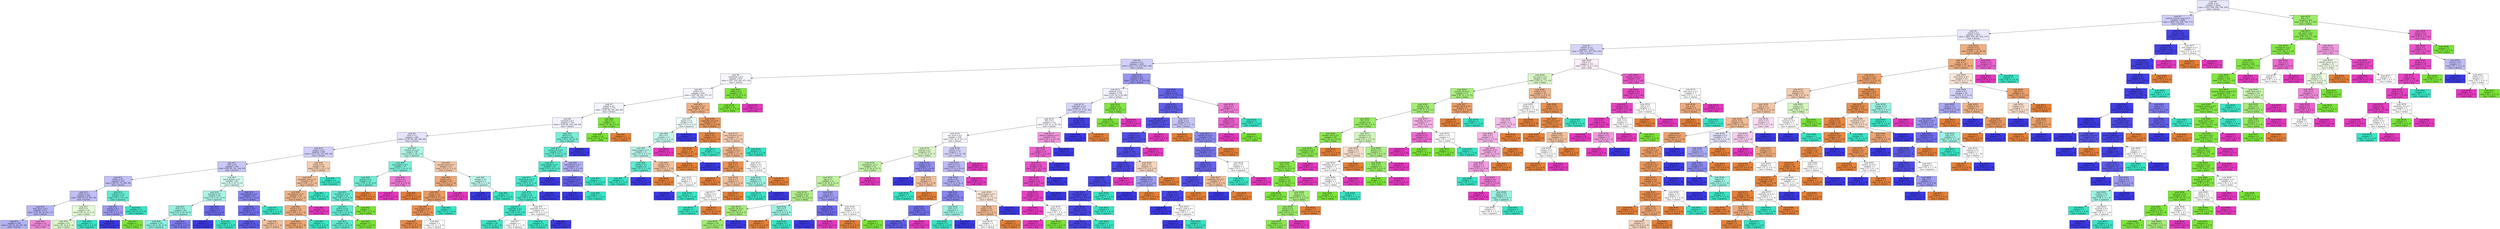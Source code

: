 digraph Tree {
node [shape=box, style="filled", color="black"] ;
0 [label=<node &#35;0<br/>cumin &le; 0.5<br/>samples = 2298<br/>value = [412, 568, 290, 769, 259]<br/>class = korean>, fillcolor="#e8e8fc"] ;
1 [label=<node &#35;1<br/>roasted_sesame_seed &le; 0.5<br/>samples = 1866<br/>value = [408, 229, 286, 766, 177]<br/>class = korean>, fillcolor="#cfcef9"] ;
0 -> 1 [labeldistance=2.5, labelangle=45, headlabel="True"] ;
2 [label=<node &#35;2<br/>starch &le; 0.5<br/>samples = 1631<br/>value = [403, 229, 281, 543, 175]<br/>class = korean>, fillcolor="#e9e8fc"] ;
1 -> 2 ;
3 [label=<node &#35;3<br/>cilantro &le; 0.5<br/>samples = 1418<br/>value = [254, 227, 267, 505, 165]<br/>class = korean>, fillcolor="#d7d6fa"] ;
2 -> 3 ;
4 [label=<node &#35;4<br/>cayenne &le; 0.5<br/>samples = 1263<br/>value = [221, 175, 259, 504, 104]<br/>class = korean>, fillcolor="#cfcff9"] ;
3 -> 4 ;
5 [label=<node &#35;5<br/>cardamom &le; 0.5<br/>samples = 872<br/>value = [187, 120, 242, 271, 52]<br/>class = korean>, fillcolor="#f6f6fe"] ;
4 -> 5 ;
6 [label=<node &#35;6<br/>pork &le; 0.5<br/>samples = 839<br/>value = [187, 88, 242, 271, 51]<br/>class = korean>, fillcolor="#f6f5fe"] ;
5 -> 6 ;
7 [label=<node &#35;7<br/>yogurt &le; 0.5<br/>samples = 771<br/>value = [140, 88, 230, 264, 49]<br/>class = korean>, fillcolor="#f3f3fd"] ;
6 -> 7 ;
8 [label=<node &#35;8<br/>seaweed &le; 0.5<br/>samples = 750<br/>value = [139, 68, 230, 264, 49]<br/>class = korean>, fillcolor="#f2f2fd"] ;
7 -> 8 ;
9 [label=<node &#35;9<br/>wine &le; 0.5<br/>samples = 684<br/>value = [139, 68, 180, 248, 49]<br/>class = korean>, fillcolor="#e5e4fb"] ;
8 -> 9 ;
10 [label=<node &#35;10<br/>pepper &le; 0.5<br/>samples = 604<br/>value = [115, 66, 134, 245, 44]<br/>class = korean>, fillcolor="#d1d0f9"] ;
9 -> 10 ;
11 [label=<node &#35;11<br/>sake &le; 0.5<br/>samples = 558<br/>value = [89, 65, 121, 244, 39]<br/>class = korean>, fillcolor="#c8c7f8"] ;
10 -> 11 ;
12 [label=<node &#35;12<br/>barley &le; 0.5<br/>samples = 474<br/>value = [85, 65, 76, 209, 39]<br/>class = korean>, fillcolor="#c1c0f7"] ;
11 -> 12 ;
13 [label=<node &#35;13<br/>butter &le; 0.5<br/>samples = 458<br/>value = [85, 64, 63, 207, 39]<br/>class = korean>, fillcolor="#bfbef6"] ;
12 -> 13 ;
14 [label=<node &#35;14<br/>lime_juice &le; 0.5<br/>samples = 412<br/>value = [76, 46, 52, 201, 37]<br/>class = korean>, fillcolor="#b6b5f5"] ;
13 -> 14 ;
15 [label=<node &#35;15<br/>samples = 399<br/>value = [76, 45, 49, 201, 28]<br/>class = korean>, fillcolor="#b4b2f5"] ;
14 -> 15 ;
16 [label=<node &#35;16<br/>samples = 13<br/>value = [0, 1, 3, 0, 9]<br/>class = thai>, fillcolor="#ef88d9"] ;
14 -> 16 ;
17 [label=<node &#35;17<br/>beef &le; 0.5<br/>samples = 46<br/>value = [9, 18, 11, 6, 2]<br/>class = indian>, fillcolor="#e5fad7"] ;
13 -> 17 ;
18 [label=<node &#35;18<br/>samples = 43<br/>value = [9, 18, 8, 6, 2]<br/>class = indian>, fillcolor="#dcf8cb"] ;
17 -> 18 ;
19 [label=<node &#35;19<br/>samples = 3<br/>value = [0, 0, 3, 0, 0]<br/>class = japanese>, fillcolor="#39e5c5"] ;
17 -> 19 ;
20 [label=<node &#35;20<br/>soybean &le; 0.5<br/>samples = 16<br/>value = [0, 1, 13, 2, 0]<br/>class = japanese>, fillcolor="#63ebd1"] ;
12 -> 20 ;
21 [label=<node &#35;21<br/>parsley &le; 0.5<br/>samples = 3<br/>value = [0, 1, 0, 2, 0]<br/>class = korean>, fillcolor="#9e9cf2"] ;
20 -> 21 ;
22 [label=<node &#35;22<br/>samples = 2<br/>value = [0, 0, 0, 2, 0]<br/>class = korean>, fillcolor="#3c39e5"] ;
21 -> 22 ;
23 [label=<node &#35;23<br/>samples = 1<br/>value = [0, 1, 0, 0, 0]<br/>class = indian>, fillcolor="#7be539"] ;
21 -> 23 ;
24 [label=<node &#35;24<br/>samples = 13<br/>value = [0, 0, 13, 0, 0]<br/>class = japanese>, fillcolor="#39e5c5"] ;
20 -> 24 ;
25 [label=<node &#35;25<br/>black_pepper &le; 0.5<br/>samples = 84<br/>value = [4, 0, 45, 35, 0]<br/>class = japanese>, fillcolor="#d7faf3"] ;
11 -> 25 ;
26 [label=<node &#35;26<br/>mustard &le; 0.5<br/>samples = 65<br/>value = [2, 0, 41, 22, 0]<br/>class = japanese>, fillcolor="#a8f4e5"] ;
25 -> 26 ;
27 [label=<node &#35;27<br/>clam &le; 0.5<br/>samples = 60<br/>value = [2, 0, 40, 18, 0]<br/>class = japanese>, fillcolor="#97f1e1"] ;
26 -> 27 ;
28 [label=<node &#35;28<br/>samples = 56<br/>value = [2, 0, 39, 15, 0]<br/>class = japanese>, fillcolor="#8bf0dd"] ;
27 -> 28 ;
29 [label=<node &#35;29<br/>samples = 4<br/>value = [0, 0, 1, 3, 0]<br/>class = korean>, fillcolor="#7d7bee"] ;
27 -> 29 ;
30 [label=<node &#35;30<br/>clam &le; 0.5<br/>samples = 5<br/>value = [0, 0, 1, 4, 0]<br/>class = korean>, fillcolor="#6d6aec"] ;
26 -> 30 ;
31 [label=<node &#35;31<br/>samples = 4<br/>value = [0, 0, 0, 4, 0]<br/>class = korean>, fillcolor="#3c39e5"] ;
30 -> 31 ;
32 [label=<node &#35;32<br/>samples = 1<br/>value = [0, 0, 1, 0, 0]<br/>class = japanese>, fillcolor="#39e5c5"] ;
30 -> 32 ;
33 [label=<node &#35;33<br/>katsuobushi &le; 0.5<br/>samples = 19<br/>value = [2, 0, 4, 13, 0]<br/>class = korean>, fillcolor="#8a88ef"] ;
25 -> 33 ;
34 [label=<node &#35;34<br/>chicken &le; 0.5<br/>samples = 17<br/>value = [2, 0, 2, 13, 0]<br/>class = korean>, fillcolor="#706eec"] ;
33 -> 34 ;
35 [label=<node &#35;35<br/>samples = 14<br/>value = [0, 0, 2, 12, 0]<br/>class = korean>, fillcolor="#5d5ae9"] ;
34 -> 35 ;
36 [label=<node &#35;36<br/>samples = 3<br/>value = [2, 0, 0, 1, 0]<br/>class = chinese>, fillcolor="#f2c09c"] ;
34 -> 36 ;
37 [label=<node &#35;37<br/>samples = 2<br/>value = [0, 0, 2, 0, 0]<br/>class = japanese>, fillcolor="#39e5c5"] ;
33 -> 37 ;
38 [label=<node &#35;38<br/>barley &le; 0.5<br/>samples = 46<br/>value = [26, 1, 13, 1, 5]<br/>class = chinese>, fillcolor="#f5cdb1"] ;
10 -> 38 ;
39 [label=<node &#35;39<br/>mandarin_peel &le; 0.5<br/>samples = 42<br/>value = [26, 1, 9, 1, 5]<br/>class = chinese>, fillcolor="#f2be99"] ;
38 -> 39 ;
40 [label=<node &#35;40<br/>lemongrass &le; 0.5<br/>samples = 39<br/>value = [26, 1, 6, 1, 5]<br/>class = chinese>, fillcolor="#efb387"] ;
39 -> 40 ;
41 [label=<node &#35;41<br/>bread &le; 0.5<br/>samples = 37<br/>value = [26, 1, 6, 1, 3]<br/>class = chinese>, fillcolor="#eeae7f"] ;
40 -> 41 ;
42 [label=<node &#35;42<br/>samples = 35<br/>value = [26, 1, 4, 1, 3]<br/>class = chinese>, fillcolor="#eda672"] ;
41 -> 42 ;
43 [label=<node &#35;43<br/>samples = 2<br/>value = [0, 0, 2, 0, 0]<br/>class = japanese>, fillcolor="#39e5c5"] ;
41 -> 43 ;
44 [label=<node &#35;44<br/>samples = 2<br/>value = [0, 0, 0, 0, 2]<br/>class = thai>, fillcolor="#e539c0"] ;
40 -> 44 ;
45 [label=<node &#35;45<br/>samples = 3<br/>value = [0, 0, 3, 0, 0]<br/>class = japanese>, fillcolor="#39e5c5"] ;
39 -> 45 ;
46 [label=<node &#35;46<br/>samples = 4<br/>value = [0, 0, 4, 0, 0]<br/>class = japanese>, fillcolor="#39e5c5"] ;
38 -> 46 ;
47 [label=<node &#35;47<br/>sesame_oil &le; 0.5<br/>samples = 80<br/>value = [24, 2, 46, 3, 5]<br/>class = japanese>, fillcolor="#b1f5e8"] ;
9 -> 47 ;
48 [label=<node &#35;48<br/>bell_pepper &le; 0.5<br/>samples = 57<br/>value = [11, 2, 41, 0, 3]<br/>class = japanese>, fillcolor="#7eeed9"] ;
47 -> 48 ;
49 [label=<node &#35;49<br/>peanut &le; 0.5<br/>samples = 53<br/>value = [10, 2, 41, 0, 0]<br/>class = japanese>, fillcolor="#70ecd5"] ;
48 -> 49 ;
50 [label=<node &#35;50<br/>strawberry &le; 0.5<br/>samples = 51<br/>value = [8, 2, 41, 0, 0]<br/>class = japanese>, fillcolor="#67ebd2"] ;
49 -> 50 ;
51 [label=<node &#35;51<br/>apricot &le; 0.5<br/>samples = 50<br/>value = [8, 1, 41, 0, 0]<br/>class = japanese>, fillcolor="#63ebd1"] ;
50 -> 51 ;
52 [label=<node &#35;52<br/>samples = 49<br/>value = [8, 0, 41, 0, 0]<br/>class = japanese>, fillcolor="#60ead0"] ;
51 -> 52 ;
53 [label=<node &#35;53<br/>samples = 1<br/>value = [0, 1, 0, 0, 0]<br/>class = indian>, fillcolor="#7be539"] ;
51 -> 53 ;
54 [label=<node &#35;54<br/>samples = 1<br/>value = [0, 1, 0, 0, 0]<br/>class = indian>, fillcolor="#7be539"] ;
50 -> 54 ;
55 [label=<node &#35;55<br/>samples = 2<br/>value = [2, 0, 0, 0, 0]<br/>class = chinese>, fillcolor="#e58139"] ;
49 -> 55 ;
56 [label=<node &#35;56<br/>carrot &le; 0.5<br/>samples = 4<br/>value = [1, 0, 0, 0, 3]<br/>class = thai>, fillcolor="#ee7bd5"] ;
48 -> 56 ;
57 [label=<node &#35;57<br/>samples = 3<br/>value = [0, 0, 0, 0, 3]<br/>class = thai>, fillcolor="#e539c0"] ;
56 -> 57 ;
58 [label=<node &#35;58<br/>samples = 1<br/>value = [1, 0, 0, 0, 0]<br/>class = chinese>, fillcolor="#e58139"] ;
56 -> 58 ;
59 [label=<node &#35;59<br/>sesame_seed &le; 0.5<br/>samples = 23<br/>value = [13, 0, 5, 3, 2]<br/>class = chinese>, fillcolor="#f3c7a7"] ;
47 -> 59 ;
60 [label=<node &#35;60<br/>honey &le; 0.5<br/>samples = 18<br/>value = [13, 0, 2, 1, 2]<br/>class = chinese>, fillcolor="#eda877"] ;
59 -> 60 ;
61 [label=<node &#35;61<br/>barley &le; 0.5<br/>samples = 16<br/>value = [13, 0, 2, 1, 0]<br/>class = chinese>, fillcolor="#eb9c63"] ;
60 -> 61 ;
62 [label=<node &#35;62<br/>bell_pepper &le; 0.5<br/>samples = 15<br/>value = [13, 0, 1, 1, 0]<br/>class = chinese>, fillcolor="#e99355"] ;
61 -> 62 ;
63 [label=<node &#35;63<br/>samples = 13<br/>value = [12, 0, 0, 1, 0]<br/>class = chinese>, fillcolor="#e78c49"] ;
62 -> 63 ;
64 [label=<node &#35;64<br/>samples = 2<br/>value = [1, 0, 1, 0, 0]<br/>class = chinese>, fillcolor="#ffffff"] ;
62 -> 64 ;
65 [label=<node &#35;65<br/>samples = 1<br/>value = [0, 0, 1, 0, 0]<br/>class = japanese>, fillcolor="#39e5c5"] ;
61 -> 65 ;
66 [label=<node &#35;66<br/>samples = 2<br/>value = [0, 0, 0, 0, 2]<br/>class = thai>, fillcolor="#e539c0"] ;
60 -> 66 ;
67 [label=<node &#35;67<br/>vinegar &le; 0.5<br/>samples = 5<br/>value = [0, 0, 3, 2, 0]<br/>class = japanese>, fillcolor="#bdf6ec"] ;
59 -> 67 ;
68 [label=<node &#35;68<br/>samples = 2<br/>value = [0, 0, 0, 2, 0]<br/>class = korean>, fillcolor="#3c39e5"] ;
67 -> 68 ;
69 [label=<node &#35;69<br/>samples = 3<br/>value = [0, 0, 3, 0, 0]<br/>class = japanese>, fillcolor="#39e5c5"] ;
67 -> 69 ;
70 [label=<node &#35;70<br/>beef &le; 0.5<br/>samples = 66<br/>value = [0, 0, 50, 16, 0]<br/>class = japanese>, fillcolor="#78edd8"] ;
8 -> 70 ;
71 [label=<node &#35;71<br/>sesame_oil &le; 0.5<br/>samples = 61<br/>value = [0, 0, 50, 11, 0]<br/>class = japanese>, fillcolor="#65ebd2"] ;
70 -> 71 ;
72 [label=<node &#35;72<br/>black_pepper &le; 0.5<br/>samples = 53<br/>value = [0, 0, 47, 6, 0]<br/>class = japanese>, fillcolor="#52e8cc"] ;
71 -> 72 ;
73 [label=<node &#35;73<br/>black_bean &le; 0.5<br/>samples = 52<br/>value = [0, 0, 47, 5, 0]<br/>class = japanese>, fillcolor="#4ee8cb"] ;
72 -> 73 ;
74 [label=<node &#35;74<br/>wheat &le; 0.5<br/>samples = 51<br/>value = [0, 0, 47, 4, 0]<br/>class = japanese>, fillcolor="#4ae7ca"] ;
73 -> 74 ;
75 [label=<node &#35;75<br/>vegetable &le; 0.5<br/>samples = 47<br/>value = [0, 0, 45, 2, 0]<br/>class = japanese>, fillcolor="#42e6c8"] ;
74 -> 75 ;
76 [label=<node &#35;76<br/>samples = 45<br/>value = [0, 0, 44, 1, 0]<br/>class = japanese>, fillcolor="#3de6c6"] ;
75 -> 76 ;
77 [label=<node &#35;77<br/>samples = 2<br/>value = [0, 0, 1, 1, 0]<br/>class = japanese>, fillcolor="#ffffff"] ;
75 -> 77 ;
78 [label=<node &#35;78<br/>vegetable_oil &le; 0.5<br/>samples = 4<br/>value = [0, 0, 2, 2, 0]<br/>class = japanese>, fillcolor="#ffffff"] ;
74 -> 78 ;
79 [label=<node &#35;79<br/>samples = 2<br/>value = [0, 0, 2, 0, 0]<br/>class = japanese>, fillcolor="#39e5c5"] ;
78 -> 79 ;
80 [label=<node &#35;80<br/>samples = 2<br/>value = [0, 0, 0, 2, 0]<br/>class = korean>, fillcolor="#3c39e5"] ;
78 -> 80 ;
81 [label=<node &#35;81<br/>samples = 1<br/>value = [0, 0, 0, 1, 0]<br/>class = korean>, fillcolor="#3c39e5"] ;
73 -> 81 ;
82 [label=<node &#35;82<br/>samples = 1<br/>value = [0, 0, 0, 1, 0]<br/>class = korean>, fillcolor="#3c39e5"] ;
72 -> 82 ;
83 [label=<node &#35;83<br/>katsuobushi &le; 0.5<br/>samples = 8<br/>value = [0, 0, 3, 5, 0]<br/>class = korean>, fillcolor="#b1b0f5"] ;
71 -> 83 ;
84 [label=<node &#35;84<br/>sesame_seed &le; 0.5<br/>samples = 6<br/>value = [0, 0, 1, 5, 0]<br/>class = korean>, fillcolor="#6361ea"] ;
83 -> 84 ;
85 [label=<node &#35;85<br/>samples = 5<br/>value = [0, 0, 0, 5, 0]<br/>class = korean>, fillcolor="#3c39e5"] ;
84 -> 85 ;
86 [label=<node &#35;86<br/>samples = 1<br/>value = [0, 0, 1, 0, 0]<br/>class = japanese>, fillcolor="#39e5c5"] ;
84 -> 86 ;
87 [label=<node &#35;87<br/>samples = 2<br/>value = [0, 0, 2, 0, 0]<br/>class = japanese>, fillcolor="#39e5c5"] ;
83 -> 87 ;
88 [label=<node &#35;88<br/>samples = 5<br/>value = [0, 0, 0, 5, 0]<br/>class = korean>, fillcolor="#3c39e5"] ;
70 -> 88 ;
89 [label=<node &#35;89<br/>egg &le; 0.5<br/>samples = 21<br/>value = [1, 20, 0, 0, 0]<br/>class = indian>, fillcolor="#82e643"] ;
7 -> 89 ;
90 [label=<node &#35;90<br/>samples = 20<br/>value = [0, 20, 0, 0, 0]<br/>class = indian>, fillcolor="#7be539"] ;
89 -> 90 ;
91 [label=<node &#35;91<br/>samples = 1<br/>value = [1, 0, 0, 0, 0]<br/>class = chinese>, fillcolor="#e58139"] ;
89 -> 91 ;
92 [label=<node &#35;92<br/>soy_sauce &le; 0.5<br/>samples = 68<br/>value = [47, 0, 12, 7, 2]<br/>class = chinese>, fillcolor="#efb083"] ;
6 -> 92 ;
93 [label=<node &#35;93<br/>ginger &le; 0.5<br/>samples = 16<br/>value = [3, 0, 6, 5, 2]<br/>class = japanese>, fillcolor="#edfdfa"] ;
92 -> 93 ;
94 [label=<node &#35;94<br/>fish &le; 0.5<br/>samples = 13<br/>value = [3, 0, 6, 2, 2]<br/>class = japanese>, fillcolor="#c4f7ee"] ;
93 -> 94 ;
95 [label=<node &#35;95<br/>black_pepper &le; 0.5<br/>samples = 11<br/>value = [3, 0, 6, 2, 0]<br/>class = japanese>, fillcolor="#b5f5e9"] ;
94 -> 95 ;
96 [label=<node &#35;96<br/>shrimp &le; 0.5<br/>samples = 6<br/>value = [0, 0, 5, 1, 0]<br/>class = japanese>, fillcolor="#61ead1"] ;
95 -> 96 ;
97 [label=<node &#35;97<br/>samples = 5<br/>value = [0, 0, 5, 0, 0]<br/>class = japanese>, fillcolor="#39e5c5"] ;
96 -> 97 ;
98 [label=<node &#35;98<br/>samples = 1<br/>value = [0, 0, 0, 1, 0]<br/>class = korean>, fillcolor="#3c39e5"] ;
96 -> 98 ;
99 [label=<node &#35;99<br/>vinegar &le; 0.5<br/>samples = 5<br/>value = [3, 0, 1, 1, 0]<br/>class = chinese>, fillcolor="#f2c09c"] ;
95 -> 99 ;
100 [label=<node &#35;100<br/>samples = 3<br/>value = [3, 0, 0, 0, 0]<br/>class = chinese>, fillcolor="#e58139"] ;
99 -> 100 ;
101 [label=<node &#35;101<br/>garlic &le; 0.5<br/>samples = 2<br/>value = [0, 0, 1, 1, 0]<br/>class = japanese>, fillcolor="#ffffff"] ;
99 -> 101 ;
102 [label=<node &#35;102<br/>samples = 1<br/>value = [0, 0, 0, 1, 0]<br/>class = korean>, fillcolor="#3c39e5"] ;
101 -> 102 ;
103 [label=<node &#35;103<br/>samples = 1<br/>value = [0, 0, 1, 0, 0]<br/>class = japanese>, fillcolor="#39e5c5"] ;
101 -> 103 ;
104 [label=<node &#35;104<br/>samples = 2<br/>value = [0, 0, 0, 0, 2]<br/>class = thai>, fillcolor="#e539c0"] ;
94 -> 104 ;
105 [label=<node &#35;105<br/>samples = 3<br/>value = [0, 0, 0, 3, 0]<br/>class = korean>, fillcolor="#3c39e5"] ;
93 -> 105 ;
106 [label=<node &#35;106<br/>vegetable_oil &le; 0.5<br/>samples = 52<br/>value = [44, 0, 6, 2, 0]<br/>class = chinese>, fillcolor="#ea975b"] ;
92 -> 106 ;
107 [label=<node &#35;107<br/>squid &le; 0.5<br/>samples = 37<br/>value = [35, 0, 1, 1, 0]<br/>class = chinese>, fillcolor="#e68844"] ;
106 -> 107 ;
108 [label=<node &#35;108<br/>pear &le; 0.5<br/>samples = 36<br/>value = [35, 0, 0, 1, 0]<br/>class = chinese>, fillcolor="#e6853f"] ;
107 -> 108 ;
109 [label=<node &#35;109<br/>samples = 35<br/>value = [35, 0, 0, 0, 0]<br/>class = chinese>, fillcolor="#e58139"] ;
108 -> 109 ;
110 [label=<node &#35;110<br/>samples = 1<br/>value = [0, 0, 0, 1, 0]<br/>class = korean>, fillcolor="#3c39e5"] ;
108 -> 110 ;
111 [label=<node &#35;111<br/>samples = 1<br/>value = [0, 0, 1, 0, 0]<br/>class = japanese>, fillcolor="#39e5c5"] ;
107 -> 111 ;
112 [label=<node &#35;112<br/>cane_molasses &le; 0.5<br/>samples = 15<br/>value = [9, 0, 5, 1, 0]<br/>class = chinese>, fillcolor="#f5cdb0"] ;
106 -> 112 ;
113 [label=<node &#35;113<br/>sesame_oil &le; 0.5<br/>samples = 13<br/>value = [9, 0, 3, 1, 0]<br/>class = chinese>, fillcolor="#efb388"] ;
112 -> 113 ;
114 [label=<node &#35;114<br/>sake &le; 0.5<br/>samples = 8<br/>value = [7, 0, 1, 0, 0]<br/>class = chinese>, fillcolor="#e99355"] ;
113 -> 114 ;
115 [label=<node &#35;115<br/>samples = 5<br/>value = [5, 0, 0, 0, 0]<br/>class = chinese>, fillcolor="#e58139"] ;
114 -> 115 ;
116 [label=<node &#35;116<br/>clam &le; 0.5<br/>samples = 3<br/>value = [2, 0, 1, 0, 0]<br/>class = chinese>, fillcolor="#f2c09c"] ;
114 -> 116 ;
117 [label=<node &#35;117<br/>scallion &le; 0.5<br/>samples = 2<br/>value = [1, 0, 1, 0, 0]<br/>class = chinese>, fillcolor="#ffffff"] ;
116 -> 117 ;
118 [label=<node &#35;118<br/>samples = 1<br/>value = [0, 0, 1, 0, 0]<br/>class = japanese>, fillcolor="#39e5c5"] ;
117 -> 118 ;
119 [label=<node &#35;119<br/>samples = 1<br/>value = [1, 0, 0, 0, 0]<br/>class = chinese>, fillcolor="#e58139"] ;
117 -> 119 ;
120 [label=<node &#35;120<br/>samples = 1<br/>value = [1, 0, 0, 0, 0]<br/>class = chinese>, fillcolor="#e58139"] ;
116 -> 120 ;
121 [label=<node &#35;121<br/>pepper &le; 0.5<br/>samples = 5<br/>value = [2, 0, 2, 1, 0]<br/>class = chinese>, fillcolor="#ffffff"] ;
113 -> 121 ;
122 [label=<node &#35;122<br/>ginger &le; 0.5<br/>samples = 3<br/>value = [0, 0, 2, 1, 0]<br/>class = japanese>, fillcolor="#9cf2e2"] ;
121 -> 122 ;
123 [label=<node &#35;123<br/>samples = 2<br/>value = [0, 0, 2, 0, 0]<br/>class = japanese>, fillcolor="#39e5c5"] ;
122 -> 123 ;
124 [label=<node &#35;124<br/>samples = 1<br/>value = [0, 0, 0, 1, 0]<br/>class = korean>, fillcolor="#3c39e5"] ;
122 -> 124 ;
125 [label=<node &#35;125<br/>samples = 2<br/>value = [2, 0, 0, 0, 0]<br/>class = chinese>, fillcolor="#e58139"] ;
121 -> 125 ;
126 [label=<node &#35;126<br/>samples = 2<br/>value = [0, 0, 2, 0, 0]<br/>class = japanese>, fillcolor="#39e5c5"] ;
112 -> 126 ;
127 [label=<node &#35;127<br/>coffee &le; 0.5<br/>samples = 33<br/>value = [0, 32, 0, 0, 1]<br/>class = indian>, fillcolor="#7fe63f"] ;
5 -> 127 ;
128 [label=<node &#35;128<br/>samples = 32<br/>value = [0, 32, 0, 0, 0]<br/>class = indian>, fillcolor="#7be539"] ;
127 -> 128 ;
129 [label=<node &#35;129<br/>samples = 1<br/>value = [0, 0, 0, 0, 1]<br/>class = thai>, fillcolor="#e539c0"] ;
127 -> 129 ;
130 [label=<node &#35;130<br/>scallion &le; 0.5<br/>samples = 391<br/>value = [34, 55, 17, 233, 52]<br/>class = korean>, fillcolor="#9896f1"] ;
4 -> 130 ;
131 [label=<node &#35;131<br/>turmeric &le; 0.5<br/>samples = 179<br/>value = [13, 54, 9, 63, 40]<br/>class = korean>, fillcolor="#f1f1fd"] ;
130 -> 131 ;
132 [label=<node &#35;132<br/>vegetable &le; 0.5<br/>samples = 155<br/>value = [13, 31, 9, 63, 39]<br/>class = korean>, fillcolor="#d7d6fa"] ;
131 -> 132 ;
133 [label=<node &#35;133<br/>fish &le; 0.5<br/>samples = 133<br/>value = [12, 31, 9, 42, 39]<br/>class = korean>, fillcolor="#f9f9fe"] ;
132 -> 133 ;
134 [label=<node &#35;134<br/>soy_sauce &le; 0.5<br/>samples = 100<br/>value = [12, 30, 9, 32, 17]<br/>class = korean>, fillcolor="#f9f9fe"] ;
133 -> 134 ;
135 [label=<node &#35;135<br/>soybean &le; 0.5<br/>samples = 63<br/>value = [5, 30, 5, 16, 7]<br/>class = indian>, fillcolor="#d8f7c4"] ;
134 -> 135 ;
136 [label=<node &#35;136<br/>lemongrass &le; 0.5<br/>samples = 54<br/>value = [3, 30, 4, 10, 7]<br/>class = indian>, fillcolor="#c3f3a5"] ;
135 -> 136 ;
137 [label=<node &#35;137<br/>egg &le; 0.5<br/>samples = 51<br/>value = [3, 30, 4, 10, 4]<br/>class = indian>, fillcolor="#bff29e"] ;
136 -> 137 ;
138 [label=<node &#35;138<br/>cucumber &le; 0.5<br/>samples = 44<br/>value = [2, 29, 4, 6, 3]<br/>class = indian>, fillcolor="#afef87"] ;
137 -> 138 ;
139 [label=<node &#35;139<br/>sesame_oil &le; 0.5<br/>samples = 41<br/>value = [1, 29, 2, 6, 3]<br/>class = indian>, fillcolor="#a8ee7d"] ;
138 -> 139 ;
140 [label=<node &#35;140<br/>samples = 39<br/>value = [1, 29, 2, 4, 3]<br/>class = indian>, fillcolor="#a1ec72"] ;
139 -> 140 ;
141 [label=<node &#35;141<br/>samples = 2<br/>value = [0, 0, 0, 2, 0]<br/>class = korean>, fillcolor="#3c39e5"] ;
139 -> 141 ;
142 [label=<node &#35;142<br/>rice &le; 0.5<br/>samples = 3<br/>value = [1, 0, 2, 0, 0]<br/>class = japanese>, fillcolor="#9cf2e2"] ;
138 -> 142 ;
143 [label=<node &#35;143<br/>samples = 1<br/>value = [1, 0, 0, 0, 0]<br/>class = chinese>, fillcolor="#e58139"] ;
142 -> 143 ;
144 [label=<node &#35;144<br/>samples = 2<br/>value = [0, 0, 2, 0, 0]<br/>class = japanese>, fillcolor="#39e5c5"] ;
142 -> 144 ;
145 [label=<node &#35;145<br/>corn &le; 0.5<br/>samples = 7<br/>value = [1, 1, 0, 4, 1]<br/>class = korean>, fillcolor="#9e9cf2"] ;
137 -> 145 ;
146 [label=<node &#35;146<br/>mustard &le; 0.5<br/>samples = 5<br/>value = [0, 0, 0, 4, 1]<br/>class = korean>, fillcolor="#6d6aec"] ;
145 -> 146 ;
147 [label=<node &#35;147<br/>samples = 4<br/>value = [0, 0, 0, 4, 0]<br/>class = korean>, fillcolor="#3c39e5"] ;
146 -> 147 ;
148 [label=<node &#35;148<br/>samples = 1<br/>value = [0, 0, 0, 0, 1]<br/>class = thai>, fillcolor="#e539c0"] ;
146 -> 148 ;
149 [label=<node &#35;149<br/>sherry &le; 0.5<br/>samples = 2<br/>value = [1, 1, 0, 0, 0]<br/>class = chinese>, fillcolor="#ffffff"] ;
145 -> 149 ;
150 [label=<node &#35;150<br/>samples = 1<br/>value = [1, 0, 0, 0, 0]<br/>class = chinese>, fillcolor="#e58139"] ;
149 -> 150 ;
151 [label=<node &#35;151<br/>samples = 1<br/>value = [0, 1, 0, 0, 0]<br/>class = indian>, fillcolor="#7be539"] ;
149 -> 151 ;
152 [label=<node &#35;152<br/>samples = 3<br/>value = [0, 0, 0, 0, 3]<br/>class = thai>, fillcolor="#e539c0"] ;
136 -> 152 ;
153 [label=<node &#35;153<br/>vinegar &le; 0.5<br/>samples = 9<br/>value = [2, 0, 1, 6, 0]<br/>class = korean>, fillcolor="#908ef0"] ;
135 -> 153 ;
154 [label=<node &#35;154<br/>samples = 6<br/>value = [0, 0, 0, 6, 0]<br/>class = korean>, fillcolor="#3c39e5"] ;
153 -> 154 ;
155 [label=<node &#35;155<br/>garlic &le; 0.5<br/>samples = 3<br/>value = [2, 0, 1, 0, 0]<br/>class = chinese>, fillcolor="#f2c09c"] ;
153 -> 155 ;
156 [label=<node &#35;156<br/>samples = 1<br/>value = [0, 0, 1, 0, 0]<br/>class = japanese>, fillcolor="#39e5c5"] ;
155 -> 156 ;
157 [label=<node &#35;157<br/>samples = 2<br/>value = [2, 0, 0, 0, 0]<br/>class = chinese>, fillcolor="#e58139"] ;
155 -> 157 ;
158 [label=<node &#35;158<br/>peanut &le; 0.5<br/>samples = 37<br/>value = [7, 0, 4, 16, 10]<br/>class = korean>, fillcolor="#d4d3f9"] ;
134 -> 158 ;
159 [label=<node &#35;159<br/>olive_oil &le; 0.5<br/>samples = 33<br/>value = [7, 0, 4, 16, 6]<br/>class = korean>, fillcolor="#bcbaf6"] ;
158 -> 159 ;
160 [label=<node &#35;160<br/>garlic &le; 0.5<br/>samples = 30<br/>value = [7, 0, 4, 16, 3]<br/>class = korean>, fillcolor="#b3b2f5"] ;
159 -> 160 ;
161 [label=<node &#35;161<br/>egg &le; 0.5<br/>samples = 16<br/>value = [0, 0, 3, 11, 2]<br/>class = korean>, fillcolor="#8785ef"] ;
160 -> 161 ;
162 [label=<node &#35;162<br/>sherry &le; 0.5<br/>samples = 13<br/>value = [0, 0, 1, 10, 2]<br/>class = korean>, fillcolor="#716fec"] ;
161 -> 162 ;
163 [label=<node &#35;163<br/>samples = 12<br/>value = [0, 0, 1, 10, 1]<br/>class = korean>, fillcolor="#5f5dea"] ;
162 -> 163 ;
164 [label=<node &#35;164<br/>samples = 1<br/>value = [0, 0, 0, 0, 1]<br/>class = thai>, fillcolor="#e539c0"] ;
162 -> 164 ;
165 [label=<node &#35;165<br/>beef &le; 0.5<br/>samples = 3<br/>value = [0, 0, 2, 1, 0]<br/>class = japanese>, fillcolor="#9cf2e2"] ;
161 -> 165 ;
166 [label=<node &#35;166<br/>samples = 2<br/>value = [0, 0, 2, 0, 0]<br/>class = japanese>, fillcolor="#39e5c5"] ;
165 -> 166 ;
167 [label=<node &#35;167<br/>samples = 1<br/>value = [0, 0, 0, 1, 0]<br/>class = korean>, fillcolor="#3c39e5"] ;
165 -> 167 ;
168 [label=<node &#35;168<br/>black_pepper &le; 0.5<br/>samples = 14<br/>value = [7, 0, 1, 5, 1]<br/>class = chinese>, fillcolor="#f9e3d3"] ;
160 -> 168 ;
169 [label=<node &#35;169<br/>ginger &le; 0.5<br/>samples = 11<br/>value = [7, 0, 1, 2, 1]<br/>class = chinese>, fillcolor="#f1b991"] ;
168 -> 169 ;
170 [label=<node &#35;170<br/>samples = 6<br/>value = [2, 0, 1, 2, 1]<br/>class = chinese>, fillcolor="#ffffff"] ;
169 -> 170 ;
171 [label=<node &#35;171<br/>samples = 5<br/>value = [5, 0, 0, 0, 0]<br/>class = chinese>, fillcolor="#e58139"] ;
169 -> 171 ;
172 [label=<node &#35;172<br/>samples = 3<br/>value = [0, 0, 0, 3, 0]<br/>class = korean>, fillcolor="#3c39e5"] ;
168 -> 172 ;
173 [label=<node &#35;173<br/>samples = 3<br/>value = [0, 0, 0, 0, 3]<br/>class = thai>, fillcolor="#e539c0"] ;
159 -> 173 ;
174 [label=<node &#35;174<br/>samples = 4<br/>value = [0, 0, 0, 0, 4]<br/>class = thai>, fillcolor="#e539c0"] ;
158 -> 174 ;
175 [label=<node &#35;175<br/>chinese_cabbage &le; 0.5<br/>samples = 33<br/>value = [0, 1, 0, 10, 22]<br/>class = thai>, fillcolor="#f198de"] ;
133 -> 175 ;
176 [label=<node &#35;176<br/>egg &le; 0.5<br/>samples = 27<br/>value = [0, 1, 0, 4, 22]<br/>class = thai>, fillcolor="#eb64ce"] ;
175 -> 176 ;
177 [label=<node &#35;177<br/>potato &le; 0.5<br/>samples = 25<br/>value = [0, 1, 0, 2, 22]<br/>class = thai>, fillcolor="#e853c8"] ;
176 -> 177 ;
178 [label=<node &#35;178<br/>nira &le; 0.5<br/>samples = 24<br/>value = [0, 1, 0, 1, 22]<br/>class = thai>, fillcolor="#e74ac5"] ;
177 -> 178 ;
179 [label=<node &#35;179<br/>mango &le; 0.5<br/>samples = 23<br/>value = [0, 1, 0, 0, 22]<br/>class = thai>, fillcolor="#e642c3"] ;
178 -> 179 ;
180 [label=<node &#35;180<br/>samples = 21<br/>value = [0, 0, 0, 0, 21]<br/>class = thai>, fillcolor="#e539c0"] ;
179 -> 180 ;
181 [label=<node &#35;181<br/>ginger &le; 0.5<br/>samples = 2<br/>value = [0, 1, 0, 0, 1]<br/>class = indian>, fillcolor="#ffffff"] ;
179 -> 181 ;
182 [label=<node &#35;182<br/>samples = 1<br/>value = [0, 0, 0, 0, 1]<br/>class = thai>, fillcolor="#e539c0"] ;
181 -> 182 ;
183 [label=<node &#35;183<br/>samples = 1<br/>value = [0, 1, 0, 0, 0]<br/>class = indian>, fillcolor="#7be539"] ;
181 -> 183 ;
184 [label=<node &#35;184<br/>samples = 1<br/>value = [0, 0, 0, 1, 0]<br/>class = korean>, fillcolor="#3c39e5"] ;
178 -> 184 ;
185 [label=<node &#35;185<br/>samples = 1<br/>value = [0, 0, 0, 1, 0]<br/>class = korean>, fillcolor="#3c39e5"] ;
177 -> 185 ;
186 [label=<node &#35;186<br/>samples = 2<br/>value = [0, 0, 0, 2, 0]<br/>class = korean>, fillcolor="#3c39e5"] ;
176 -> 186 ;
187 [label=<node &#35;187<br/>samples = 6<br/>value = [0, 0, 0, 6, 0]<br/>class = korean>, fillcolor="#3c39e5"] ;
175 -> 187 ;
188 [label=<node &#35;188<br/>tomato &le; 0.5<br/>samples = 22<br/>value = [1, 0, 0, 21, 0]<br/>class = korean>, fillcolor="#4542e6"] ;
132 -> 188 ;
189 [label=<node &#35;189<br/>samples = 21<br/>value = [0, 0, 0, 21, 0]<br/>class = korean>, fillcolor="#3c39e5"] ;
188 -> 189 ;
190 [label=<node &#35;190<br/>samples = 1<br/>value = [1, 0, 0, 0, 0]<br/>class = chinese>, fillcolor="#e58139"] ;
188 -> 190 ;
191 [label=<node &#35;191<br/>basil &le; 0.5<br/>samples = 24<br/>value = [0, 23, 0, 0, 1]<br/>class = indian>, fillcolor="#81e642"] ;
131 -> 191 ;
192 [label=<node &#35;192<br/>samples = 23<br/>value = [0, 23, 0, 0, 0]<br/>class = indian>, fillcolor="#7be539"] ;
191 -> 192 ;
193 [label=<node &#35;193<br/>samples = 1<br/>value = [0, 0, 0, 0, 1]<br/>class = thai>, fillcolor="#e539c0"] ;
191 -> 193 ;
194 [label=<node &#35;194<br/>mint &le; 0.5<br/>samples = 212<br/>value = [21, 1, 8, 170, 12]<br/>class = korean>, fillcolor="#6765eb"] ;
130 -> 194 ;
195 [label=<node &#35;195<br/>vinegar &le; 0.5<br/>samples = 205<br/>value = [21, 0, 7, 170, 7]<br/>class = korean>, fillcolor="#615fea"] ;
194 -> 195 ;
196 [label=<node &#35;196<br/>peanut_butter &le; 0.5<br/>samples = 174<br/>value = [10, 0, 5, 153, 6]<br/>class = korean>, fillcolor="#5552e8"] ;
195 -> 196 ;
197 [label=<node &#35;197<br/>coconut &le; 0.5<br/>samples = 171<br/>value = [10, 0, 5, 153, 3]<br/>class = korean>, fillcolor="#524fe8"] ;
196 -> 197 ;
198 [label=<node &#35;198<br/>bean &le; 0.5<br/>samples = 169<br/>value = [10, 0, 5, 153, 1]<br/>class = korean>, fillcolor="#504de8"] ;
197 -> 198 ;
199 [label=<node &#35;199<br/>pepper &le; 0.5<br/>samples = 164<br/>value = [7, 0, 5, 151, 1]<br/>class = korean>, fillcolor="#4c49e7"] ;
198 -> 199 ;
200 [label=<node &#35;200<br/>litchi &le; 0.5<br/>samples = 163<br/>value = [7, 0, 5, 151, 0]<br/>class = korean>, fillcolor="#4b48e7"] ;
199 -> 200 ;
201 [label=<node &#35;201<br/>katsuobushi &le; 0.5<br/>samples = 162<br/>value = [7, 0, 4, 151, 0]<br/>class = korean>, fillcolor="#4a47e7"] ;
200 -> 201 ;
202 [label=<node &#35;202<br/>olive_oil &le; 0.5<br/>samples = 161<br/>value = [7, 0, 3, 151, 0]<br/>class = korean>, fillcolor="#4946e7"] ;
201 -> 202 ;
203 [label=<node &#35;203<br/>samples = 160<br/>value = [7, 0, 2, 151, 0]<br/>class = korean>, fillcolor="#4745e7"] ;
202 -> 203 ;
204 [label=<node &#35;204<br/>samples = 1<br/>value = [0, 0, 1, 0, 0]<br/>class = japanese>, fillcolor="#39e5c5"] ;
202 -> 204 ;
205 [label=<node &#35;205<br/>samples = 1<br/>value = [0, 0, 1, 0, 0]<br/>class = japanese>, fillcolor="#39e5c5"] ;
201 -> 205 ;
206 [label=<node &#35;206<br/>samples = 1<br/>value = [0, 0, 1, 0, 0]<br/>class = japanese>, fillcolor="#39e5c5"] ;
200 -> 206 ;
207 [label=<node &#35;207<br/>samples = 1<br/>value = [0, 0, 0, 0, 1]<br/>class = thai>, fillcolor="#e539c0"] ;
199 -> 207 ;
208 [label=<node &#35;208<br/>pork &le; 0.5<br/>samples = 5<br/>value = [3, 0, 0, 2, 0]<br/>class = chinese>, fillcolor="#f6d5bd"] ;
198 -> 208 ;
209 [label=<node &#35;209<br/>shellfish &le; 0.5<br/>samples = 3<br/>value = [1, 0, 0, 2, 0]<br/>class = korean>, fillcolor="#9e9cf2"] ;
208 -> 209 ;
210 [label=<node &#35;210<br/>samples = 2<br/>value = [0, 0, 0, 2, 0]<br/>class = korean>, fillcolor="#3c39e5"] ;
209 -> 210 ;
211 [label=<node &#35;211<br/>samples = 1<br/>value = [1, 0, 0, 0, 0]<br/>class = chinese>, fillcolor="#e58139"] ;
209 -> 211 ;
212 [label=<node &#35;212<br/>samples = 2<br/>value = [2, 0, 0, 0, 0]<br/>class = chinese>, fillcolor="#e58139"] ;
208 -> 212 ;
213 [label=<node &#35;213<br/>samples = 2<br/>value = [0, 0, 0, 0, 2]<br/>class = thai>, fillcolor="#e539c0"] ;
197 -> 213 ;
214 [label=<node &#35;214<br/>samples = 3<br/>value = [0, 0, 0, 0, 3]<br/>class = thai>, fillcolor="#e539c0"] ;
196 -> 214 ;
215 [label=<node &#35;215<br/>garlic &le; 0.5<br/>samples = 31<br/>value = [11, 0, 2, 17, 1]<br/>class = korean>, fillcolor="#c5c4f7"] ;
195 -> 215 ;
216 [label=<node &#35;216<br/>samples = 6<br/>value = [6, 0, 0, 0, 0]<br/>class = chinese>, fillcolor="#e58139"] ;
215 -> 216 ;
217 [label=<node &#35;217<br/>peanut_oil &le; 0.5<br/>samples = 25<br/>value = [5, 0, 2, 17, 1]<br/>class = korean>, fillcolor="#8a88ef"] ;
215 -> 217 ;
218 [label=<node &#35;218<br/>cane_molasses &le; 0.5<br/>samples = 23<br/>value = [3, 0, 2, 17, 1]<br/>class = korean>, fillcolor="#7774ed"] ;
217 -> 218 ;
219 [label=<node &#35;219<br/>cabbage &le; 0.5<br/>samples = 21<br/>value = [3, 0, 1, 17, 0]<br/>class = korean>, fillcolor="#6765eb"] ;
218 -> 219 ;
220 [label=<node &#35;220<br/>star_anise &le; 0.5<br/>samples = 18<br/>value = [1, 0, 1, 16, 0]<br/>class = korean>, fillcolor="#5350e8"] ;
219 -> 220 ;
221 [label=<node &#35;221<br/>chicken &le; 0.5<br/>samples = 17<br/>value = [0, 0, 1, 16, 0]<br/>class = korean>, fillcolor="#4845e7"] ;
220 -> 221 ;
222 [label=<node &#35;222<br/>samples = 15<br/>value = [0, 0, 0, 15, 0]<br/>class = korean>, fillcolor="#3c39e5"] ;
221 -> 222 ;
223 [label=<node &#35;223<br/>sesame_seed &le; 0.5<br/>samples = 2<br/>value = [0, 0, 1, 1, 0]<br/>class = japanese>, fillcolor="#ffffff"] ;
221 -> 223 ;
224 [label=<node &#35;224<br/>samples = 1<br/>value = [0, 0, 0, 1, 0]<br/>class = korean>, fillcolor="#3c39e5"] ;
223 -> 224 ;
225 [label=<node &#35;225<br/>samples = 1<br/>value = [0, 0, 1, 0, 0]<br/>class = japanese>, fillcolor="#39e5c5"] ;
223 -> 225 ;
226 [label=<node &#35;226<br/>samples = 1<br/>value = [1, 0, 0, 0, 0]<br/>class = chinese>, fillcolor="#e58139"] ;
220 -> 226 ;
227 [label=<node &#35;227<br/>vegetable_oil &le; 0.5<br/>samples = 3<br/>value = [2, 0, 0, 1, 0]<br/>class = chinese>, fillcolor="#f2c09c"] ;
219 -> 227 ;
228 [label=<node &#35;228<br/>samples = 1<br/>value = [0, 0, 0, 1, 0]<br/>class = korean>, fillcolor="#3c39e5"] ;
227 -> 228 ;
229 [label=<node &#35;229<br/>samples = 2<br/>value = [2, 0, 0, 0, 0]<br/>class = chinese>, fillcolor="#e58139"] ;
227 -> 229 ;
230 [label=<node &#35;230<br/>bean &le; 0.5<br/>samples = 2<br/>value = [0, 0, 1, 0, 1]<br/>class = japanese>, fillcolor="#ffffff"] ;
218 -> 230 ;
231 [label=<node &#35;231<br/>samples = 1<br/>value = [0, 0, 1, 0, 0]<br/>class = japanese>, fillcolor="#39e5c5"] ;
230 -> 231 ;
232 [label=<node &#35;232<br/>samples = 1<br/>value = [0, 0, 0, 0, 1]<br/>class = thai>, fillcolor="#e539c0"] ;
230 -> 232 ;
233 [label=<node &#35;233<br/>samples = 2<br/>value = [2, 0, 0, 0, 0]<br/>class = chinese>, fillcolor="#e58139"] ;
217 -> 233 ;
234 [label=<node &#35;234<br/>wine &le; 0.5<br/>samples = 7<br/>value = [0, 1, 1, 0, 5]<br/>class = thai>, fillcolor="#ee7bd5"] ;
194 -> 234 ;
235 [label=<node &#35;235<br/>yogurt &le; 0.5<br/>samples = 6<br/>value = [0, 1, 0, 0, 5]<br/>class = thai>, fillcolor="#ea61cd"] ;
234 -> 235 ;
236 [label=<node &#35;236<br/>samples = 5<br/>value = [0, 0, 0, 0, 5]<br/>class = thai>, fillcolor="#e539c0"] ;
235 -> 236 ;
237 [label=<node &#35;237<br/>samples = 1<br/>value = [0, 1, 0, 0, 0]<br/>class = indian>, fillcolor="#7be539"] ;
235 -> 237 ;
238 [label=<node &#35;238<br/>samples = 1<br/>value = [0, 0, 1, 0, 0]<br/>class = japanese>, fillcolor="#39e5c5"] ;
234 -> 238 ;
239 [label=<node &#35;239<br/>fish &le; 0.5<br/>samples = 155<br/>value = [33, 52, 8, 1, 61]<br/>class = thai>, fillcolor="#fdeef9"] ;
3 -> 239 ;
240 [label=<node &#35;240<br/>soy_sauce &le; 0.5<br/>samples = 105<br/>value = [29, 51, 7, 0, 18]<br/>class = indian>, fillcolor="#d9f7c6"] ;
239 -> 240 ;
241 [label=<node &#35;241<br/>sesame_oil &le; 0.5<br/>samples = 73<br/>value = [8, 51, 3, 0, 11]<br/>class = indian>, fillcolor="#aaee7f"] ;
240 -> 241 ;
242 [label=<node &#35;242<br/>shrimp &le; 0.5<br/>samples = 68<br/>value = [4, 51, 2, 0, 11]<br/>class = indian>, fillcolor="#a2ed74"] ;
241 -> 242 ;
243 [label=<node &#35;243<br/>rice &le; 0.5<br/>samples = 61<br/>value = [4, 49, 1, 0, 7]<br/>class = indian>, fillcolor="#98eb65"] ;
242 -> 243 ;
244 [label=<node &#35;244<br/>sesame_seed &le; 0.5<br/>samples = 49<br/>value = [2, 43, 0, 0, 4]<br/>class = indian>, fillcolor="#8de853"] ;
243 -> 244 ;
245 [label=<node &#35;245<br/>lemongrass &le; 0.5<br/>samples = 48<br/>value = [1, 43, 0, 0, 4]<br/>class = indian>, fillcolor="#8ae850"] ;
244 -> 245 ;
246 [label=<node &#35;246<br/>wine &le; 0.5<br/>samples = 47<br/>value = [1, 43, 0, 0, 3]<br/>class = indian>, fillcolor="#87e74b"] ;
245 -> 246 ;
247 [label=<node &#35;247<br/>chicken &le; 0.5<br/>samples = 46<br/>value = [1, 43, 0, 0, 2]<br/>class = indian>, fillcolor="#84e746"] ;
246 -> 247 ;
248 [label=<node &#35;248<br/>samples = 35<br/>value = [0, 35, 0, 0, 0]<br/>class = indian>, fillcolor="#7be539"] ;
247 -> 248 ;
249 [label=<node &#35;249<br/>bean &le; 0.5<br/>samples = 11<br/>value = [1, 8, 0, 0, 2]<br/>class = indian>, fillcolor="#a7ee7b"] ;
247 -> 249 ;
250 [label=<node &#35;250<br/>bread &le; 0.5<br/>samples = 10<br/>value = [0, 8, 0, 0, 2]<br/>class = indian>, fillcolor="#9cec6a"] ;
249 -> 250 ;
251 [label=<node &#35;251<br/>samples = 9<br/>value = [0, 8, 0, 0, 1]<br/>class = indian>, fillcolor="#8ce852"] ;
250 -> 251 ;
252 [label=<node &#35;252<br/>samples = 1<br/>value = [0, 0, 0, 0, 1]<br/>class = thai>, fillcolor="#e539c0"] ;
250 -> 252 ;
253 [label=<node &#35;253<br/>samples = 1<br/>value = [1, 0, 0, 0, 0]<br/>class = chinese>, fillcolor="#e58139"] ;
249 -> 253 ;
254 [label=<node &#35;254<br/>samples = 1<br/>value = [0, 0, 0, 0, 1]<br/>class = thai>, fillcolor="#e539c0"] ;
246 -> 254 ;
255 [label=<node &#35;255<br/>samples = 1<br/>value = [0, 0, 0, 0, 1]<br/>class = thai>, fillcolor="#e539c0"] ;
245 -> 255 ;
256 [label=<node &#35;256<br/>samples = 1<br/>value = [1, 0, 0, 0, 0]<br/>class = chinese>, fillcolor="#e58139"] ;
244 -> 256 ;
257 [label=<node &#35;257<br/>cayenne &le; 0.5<br/>samples = 12<br/>value = [2, 6, 1, 0, 3]<br/>class = indian>, fillcolor="#d3f6bd"] ;
243 -> 257 ;
258 [label=<node &#35;258<br/>ginger &le; 0.5<br/>samples = 5<br/>value = [2, 1, 1, 0, 1]<br/>class = chinese>, fillcolor="#f8e0ce"] ;
257 -> 258 ;
259 [label=<node &#35;259<br/>vegetable_oil &le; 0.5<br/>samples = 3<br/>value = [0, 1, 1, 0, 1]<br/>class = indian>, fillcolor="#ffffff"] ;
258 -> 259 ;
260 [label=<node &#35;260<br/>orange &le; 0.5<br/>samples = 2<br/>value = [0, 1, 1, 0, 0]<br/>class = indian>, fillcolor="#ffffff"] ;
259 -> 260 ;
261 [label=<node &#35;261<br/>samples = 1<br/>value = [0, 1, 0, 0, 0]<br/>class = indian>, fillcolor="#7be539"] ;
260 -> 261 ;
262 [label=<node &#35;262<br/>samples = 1<br/>value = [0, 0, 1, 0, 0]<br/>class = japanese>, fillcolor="#39e5c5"] ;
260 -> 262 ;
263 [label=<node &#35;263<br/>samples = 1<br/>value = [0, 0, 0, 0, 1]<br/>class = thai>, fillcolor="#e539c0"] ;
259 -> 263 ;
264 [label=<node &#35;264<br/>samples = 2<br/>value = [2, 0, 0, 0, 0]<br/>class = chinese>, fillcolor="#e58139"] ;
258 -> 264 ;
265 [label=<node &#35;265<br/>bread &le; 0.5<br/>samples = 7<br/>value = [0, 5, 0, 0, 2]<br/>class = indian>, fillcolor="#b0ef88"] ;
257 -> 265 ;
266 [label=<node &#35;266<br/>root &le; 0.5<br/>samples = 6<br/>value = [0, 5, 0, 0, 1]<br/>class = indian>, fillcolor="#95ea61"] ;
265 -> 266 ;
267 [label=<node &#35;267<br/>samples = 5<br/>value = [0, 5, 0, 0, 0]<br/>class = indian>, fillcolor="#7be539"] ;
266 -> 267 ;
268 [label=<node &#35;268<br/>samples = 1<br/>value = [0, 0, 0, 0, 1]<br/>class = thai>, fillcolor="#e539c0"] ;
266 -> 268 ;
269 [label=<node &#35;269<br/>samples = 1<br/>value = [0, 0, 0, 0, 1]<br/>class = thai>, fillcolor="#e539c0"] ;
265 -> 269 ;
270 [label=<node &#35;270<br/>vegetable_oil &le; 0.5<br/>samples = 7<br/>value = [0, 2, 1, 0, 4]<br/>class = thai>, fillcolor="#f5b0e6"] ;
242 -> 270 ;
271 [label=<node &#35;271<br/>zucchini &le; 0.5<br/>samples = 5<br/>value = [0, 1, 0, 0, 4]<br/>class = thai>, fillcolor="#ec6ad0"] ;
270 -> 271 ;
272 [label=<node &#35;272<br/>samples = 4<br/>value = [0, 0, 0, 0, 4]<br/>class = thai>, fillcolor="#e539c0"] ;
271 -> 272 ;
273 [label=<node &#35;273<br/>samples = 1<br/>value = [0, 1, 0, 0, 0]<br/>class = indian>, fillcolor="#7be539"] ;
271 -> 273 ;
274 [label=<node &#35;274<br/>lettuce &le; 0.5<br/>samples = 2<br/>value = [0, 1, 1, 0, 0]<br/>class = indian>, fillcolor="#ffffff"] ;
270 -> 274 ;
275 [label=<node &#35;275<br/>samples = 1<br/>value = [0, 1, 0, 0, 0]<br/>class = indian>, fillcolor="#7be539"] ;
274 -> 275 ;
276 [label=<node &#35;276<br/>samples = 1<br/>value = [0, 0, 1, 0, 0]<br/>class = japanese>, fillcolor="#39e5c5"] ;
274 -> 276 ;
277 [label=<node &#35;277<br/>chicken_broth &le; 0.5<br/>samples = 5<br/>value = [4, 0, 1, 0, 0]<br/>class = chinese>, fillcolor="#eca06a"] ;
241 -> 277 ;
278 [label=<node &#35;278<br/>samples = 4<br/>value = [4, 0, 0, 0, 0]<br/>class = chinese>, fillcolor="#e58139"] ;
277 -> 278 ;
279 [label=<node &#35;279<br/>samples = 1<br/>value = [0, 0, 1, 0, 0]<br/>class = japanese>, fillcolor="#39e5c5"] ;
277 -> 279 ;
280 [label=<node &#35;280<br/>scallion &le; 0.5<br/>samples = 32<br/>value = [21, 0, 4, 0, 7]<br/>class = chinese>, fillcolor="#f0b890"] ;
240 -> 280 ;
281 [label=<node &#35;281<br/>chicken &le; 0.5<br/>samples = 15<br/>value = [6, 0, 3, 0, 6]<br/>class = chinese>, fillcolor="#ffffff"] ;
280 -> 281 ;
282 [label=<node &#35;282<br/>crab &le; 0.5<br/>samples = 12<br/>value = [3, 0, 3, 0, 6]<br/>class = thai>, fillcolor="#f6bdea"] ;
281 -> 282 ;
283 [label=<node &#35;283<br/>cider &le; 0.5<br/>samples = 11<br/>value = [2, 0, 3, 0, 6]<br/>class = thai>, fillcolor="#f5b5e7"] ;
282 -> 283 ;
284 [label=<node &#35;284<br/>mushroom &le; 0.5<br/>samples = 10<br/>value = [1, 0, 3, 0, 6]<br/>class = thai>, fillcolor="#f4aae4"] ;
283 -> 284 ;
285 [label=<node &#35;285<br/>garlic &le; 0.5<br/>samples = 9<br/>value = [0, 0, 3, 0, 6]<br/>class = thai>, fillcolor="#f29ce0"] ;
284 -> 285 ;
286 [label=<node &#35;286<br/>samples = 1<br/>value = [0, 0, 1, 0, 0]<br/>class = japanese>, fillcolor="#39e5c5"] ;
285 -> 286 ;
287 [label=<node &#35;287<br/>vinegar &le; 0.5<br/>samples = 8<br/>value = [0, 0, 2, 0, 6]<br/>class = thai>, fillcolor="#ee7bd5"] ;
285 -> 287 ;
288 [label=<node &#35;288<br/>samples = 5<br/>value = [0, 0, 0, 0, 5]<br/>class = thai>, fillcolor="#e539c0"] ;
287 -> 288 ;
289 [label=<node &#35;289<br/>ginger &le; 0.5<br/>samples = 3<br/>value = [0, 0, 2, 0, 1]<br/>class = japanese>, fillcolor="#9cf2e2"] ;
287 -> 289 ;
290 [label=<node &#35;290<br/>samples = 2<br/>value = [0, 0, 1, 0, 1]<br/>class = japanese>, fillcolor="#ffffff"] ;
289 -> 290 ;
291 [label=<node &#35;291<br/>samples = 1<br/>value = [0, 0, 1, 0, 0]<br/>class = japanese>, fillcolor="#39e5c5"] ;
289 -> 291 ;
292 [label=<node &#35;292<br/>samples = 1<br/>value = [1, 0, 0, 0, 0]<br/>class = chinese>, fillcolor="#e58139"] ;
284 -> 292 ;
293 [label=<node &#35;293<br/>samples = 1<br/>value = [1, 0, 0, 0, 0]<br/>class = chinese>, fillcolor="#e58139"] ;
283 -> 293 ;
294 [label=<node &#35;294<br/>samples = 1<br/>value = [1, 0, 0, 0, 0]<br/>class = chinese>, fillcolor="#e58139"] ;
282 -> 294 ;
295 [label=<node &#35;295<br/>samples = 3<br/>value = [3, 0, 0, 0, 0]<br/>class = chinese>, fillcolor="#e58139"] ;
281 -> 295 ;
296 [label=<node &#35;296<br/>carrot &le; 0.5<br/>samples = 17<br/>value = [15, 0, 1, 0, 1]<br/>class = chinese>, fillcolor="#e89152"] ;
280 -> 296 ;
297 [label=<node &#35;297<br/>sesame_seed &le; 0.5<br/>samples = 16<br/>value = [15, 0, 0, 0, 1]<br/>class = chinese>, fillcolor="#e78946"] ;
296 -> 297 ;
298 [label=<node &#35;298<br/>samples = 13<br/>value = [13, 0, 0, 0, 0]<br/>class = chinese>, fillcolor="#e58139"] ;
297 -> 298 ;
299 [label=<node &#35;299<br/>chicken &le; 0.5<br/>samples = 3<br/>value = [2, 0, 0, 0, 1]<br/>class = chinese>, fillcolor="#f2c09c"] ;
297 -> 299 ;
300 [label=<node &#35;300<br/>vinegar &le; 0.5<br/>samples = 2<br/>value = [1, 0, 0, 0, 1]<br/>class = chinese>, fillcolor="#ffffff"] ;
299 -> 300 ;
301 [label=<node &#35;301<br/>samples = 1<br/>value = [1, 0, 0, 0, 0]<br/>class = chinese>, fillcolor="#e58139"] ;
300 -> 301 ;
302 [label=<node &#35;302<br/>samples = 1<br/>value = [0, 0, 0, 0, 1]<br/>class = thai>, fillcolor="#e539c0"] ;
300 -> 302 ;
303 [label=<node &#35;303<br/>samples = 1<br/>value = [1, 0, 0, 0, 0]<br/>class = chinese>, fillcolor="#e58139"] ;
299 -> 303 ;
304 [label=<node &#35;304<br/>samples = 1<br/>value = [0, 0, 1, 0, 0]<br/>class = japanese>, fillcolor="#39e5c5"] ;
296 -> 304 ;
305 [label=<node &#35;305<br/>sesame_oil &le; 0.5<br/>samples = 50<br/>value = [4, 1, 1, 1, 43]<br/>class = thai>, fillcolor="#e957ca"] ;
239 -> 305 ;
306 [label=<node &#35;306<br/>cabbage &le; 0.5<br/>samples = 43<br/>value = [1, 1, 0, 1, 40]<br/>class = thai>, fillcolor="#e747c4"] ;
305 -> 306 ;
307 [label=<node &#35;307<br/>turmeric &le; 0.5<br/>samples = 41<br/>value = [0, 1, 0, 1, 39]<br/>class = thai>, fillcolor="#e643c3"] ;
306 -> 307 ;
308 [label=<node &#35;308<br/>crab &le; 0.5<br/>samples = 39<br/>value = [0, 0, 0, 1, 38]<br/>class = thai>, fillcolor="#e63ec2"] ;
307 -> 308 ;
309 [label=<node &#35;309<br/>samples = 36<br/>value = [0, 0, 0, 0, 36]<br/>class = thai>, fillcolor="#e539c0"] ;
308 -> 309 ;
310 [label=<node &#35;310<br/>pepper &le; 0.5<br/>samples = 3<br/>value = [0, 0, 0, 1, 2]<br/>class = thai>, fillcolor="#f29ce0"] ;
308 -> 310 ;
311 [label=<node &#35;311<br/>samples = 2<br/>value = [0, 0, 0, 0, 2]<br/>class = thai>, fillcolor="#e539c0"] ;
310 -> 311 ;
312 [label=<node &#35;312<br/>samples = 1<br/>value = [0, 0, 0, 1, 0]<br/>class = korean>, fillcolor="#3c39e5"] ;
310 -> 312 ;
313 [label=<node &#35;313<br/>onion &le; 0.5<br/>samples = 2<br/>value = [0, 1, 0, 0, 1]<br/>class = indian>, fillcolor="#ffffff"] ;
307 -> 313 ;
314 [label=<node &#35;314<br/>samples = 1<br/>value = [0, 0, 0, 0, 1]<br/>class = thai>, fillcolor="#e539c0"] ;
313 -> 314 ;
315 [label=<node &#35;315<br/>samples = 1<br/>value = [0, 1, 0, 0, 0]<br/>class = indian>, fillcolor="#7be539"] ;
313 -> 315 ;
316 [label=<node &#35;316<br/>beef &le; 0.5<br/>samples = 2<br/>value = [1, 0, 0, 0, 1]<br/>class = chinese>, fillcolor="#ffffff"] ;
306 -> 316 ;
317 [label=<node &#35;317<br/>samples = 1<br/>value = [1, 0, 0, 0, 0]<br/>class = chinese>, fillcolor="#e58139"] ;
316 -> 317 ;
318 [label=<node &#35;318<br/>samples = 1<br/>value = [0, 0, 0, 0, 1]<br/>class = thai>, fillcolor="#e539c0"] ;
316 -> 318 ;
319 [label=<node &#35;319<br/>lime_juice &le; 0.5<br/>samples = 7<br/>value = [3, 0, 1, 0, 3]<br/>class = chinese>, fillcolor="#ffffff"] ;
305 -> 319 ;
320 [label=<node &#35;320<br/>rice &le; 0.5<br/>samples = 4<br/>value = [3, 0, 1, 0, 0]<br/>class = chinese>, fillcolor="#eeab7b"] ;
319 -> 320 ;
321 [label=<node &#35;321<br/>samples = 3<br/>value = [3, 0, 0, 0, 0]<br/>class = chinese>, fillcolor="#e58139"] ;
320 -> 321 ;
322 [label=<node &#35;322<br/>samples = 1<br/>value = [0, 0, 1, 0, 0]<br/>class = japanese>, fillcolor="#39e5c5"] ;
320 -> 322 ;
323 [label=<node &#35;323<br/>samples = 3<br/>value = [0, 0, 0, 0, 3]<br/>class = thai>, fillcolor="#e539c0"] ;
319 -> 323 ;
324 [label=<node &#35;324<br/>coconut &le; 0.5<br/>samples = 213<br/>value = [149, 2, 14, 38, 10]<br/>class = chinese>, fillcolor="#efaf81"] ;
2 -> 324 ;
325 [label=<node &#35;325<br/>sake &le; 0.5<br/>samples = 207<br/>value = [149, 2, 13, 38, 5]<br/>class = chinese>, fillcolor="#eeac7d"] ;
324 -> 325 ;
326 [label=<node &#35;326<br/>soy_sauce &le; 0.5<br/>samples = 164<br/>value = [127, 2, 9, 21, 5]<br/>class = chinese>, fillcolor="#eca26c"] ;
325 -> 326 ;
327 [label=<node &#35;327<br/>potato &le; 0.5<br/>samples = 51<br/>value = [28, 2, 4, 13, 4]<br/>class = chinese>, fillcolor="#f5cdb1"] ;
326 -> 327 ;
328 [label=<node &#35;328<br/>fish &le; 0.5<br/>samples = 47<br/>value = [28, 0, 3, 12, 4]<br/>class = chinese>, fillcolor="#f3c5a4"] ;
327 -> 328 ;
329 [label=<node &#35;329<br/>wheat &le; 0.5<br/>samples = 38<br/>value = [25, 0, 3, 10, 0]<br/>class = chinese>, fillcolor="#f1bc95"] ;
328 -> 329 ;
330 [label=<node &#35;330<br/>gardenia &le; 0.5<br/>samples = 27<br/>value = [21, 0, 1, 5, 0]<br/>class = chinese>, fillcolor="#eca36f"] ;
329 -> 330 ;
331 [label=<node &#35;331<br/>mung_bean &le; 0.5<br/>samples = 26<br/>value = [21, 0, 1, 4, 0]<br/>class = chinese>, fillcolor="#eb9e66"] ;
330 -> 331 ;
332 [label=<node &#35;332<br/>beef_broth &le; 0.5<br/>samples = 25<br/>value = [21, 0, 1, 3, 0]<br/>class = chinese>, fillcolor="#ea985d"] ;
331 -> 332 ;
333 [label=<node &#35;333<br/>soybean &le; 0.5<br/>samples = 24<br/>value = [21, 0, 1, 2, 0]<br/>class = chinese>, fillcolor="#e99254"] ;
332 -> 333 ;
334 [label=<node &#35;334<br/>vegetable_oil &le; 0.5<br/>samples = 22<br/>value = [20, 0, 0, 2, 0]<br/>class = chinese>, fillcolor="#e88e4d"] ;
333 -> 334 ;
335 [label=<node &#35;335<br/>samples = 13<br/>value = [13, 0, 0, 0, 0]<br/>class = chinese>, fillcolor="#e58139"] ;
334 -> 335 ;
336 [label=<node &#35;336<br/>shrimp &le; 0.5<br/>samples = 9<br/>value = [7, 0, 0, 2, 0]<br/>class = chinese>, fillcolor="#eca572"] ;
334 -> 336 ;
337 [label=<node &#35;337<br/>samples = 5<br/>value = [3, 0, 0, 2, 0]<br/>class = chinese>, fillcolor="#f6d5bd"] ;
336 -> 337 ;
338 [label=<node &#35;338<br/>samples = 4<br/>value = [4, 0, 0, 0, 0]<br/>class = chinese>, fillcolor="#e58139"] ;
336 -> 338 ;
339 [label=<node &#35;339<br/>pepper &le; 0.5<br/>samples = 2<br/>value = [1, 0, 1, 0, 0]<br/>class = chinese>, fillcolor="#ffffff"] ;
333 -> 339 ;
340 [label=<node &#35;340<br/>samples = 1<br/>value = [1, 0, 0, 0, 0]<br/>class = chinese>, fillcolor="#e58139"] ;
339 -> 340 ;
341 [label=<node &#35;341<br/>samples = 1<br/>value = [0, 0, 1, 0, 0]<br/>class = japanese>, fillcolor="#39e5c5"] ;
339 -> 341 ;
342 [label=<node &#35;342<br/>samples = 1<br/>value = [0, 0, 0, 1, 0]<br/>class = korean>, fillcolor="#3c39e5"] ;
332 -> 342 ;
343 [label=<node &#35;343<br/>samples = 1<br/>value = [0, 0, 0, 1, 0]<br/>class = korean>, fillcolor="#3c39e5"] ;
331 -> 343 ;
344 [label=<node &#35;344<br/>samples = 1<br/>value = [0, 0, 0, 1, 0]<br/>class = korean>, fillcolor="#3c39e5"] ;
330 -> 344 ;
345 [label=<node &#35;345<br/>pineapple &le; 0.5<br/>samples = 11<br/>value = [4, 0, 2, 5, 0]<br/>class = korean>, fillcolor="#e3e3fb"] ;
329 -> 345 ;
346 [label=<node &#35;346<br/>pork &le; 0.5<br/>samples = 9<br/>value = [2, 0, 2, 5, 0]<br/>class = korean>, fillcolor="#abaaf4"] ;
345 -> 346 ;
347 [label=<node &#35;347<br/>shrimp &le; 0.5<br/>samples = 7<br/>value = [0, 0, 2, 5, 0]<br/>class = korean>, fillcolor="#8a88ef"] ;
346 -> 347 ;
348 [label=<node &#35;348<br/>samples = 4<br/>value = [0, 0, 0, 4, 0]<br/>class = korean>, fillcolor="#3c39e5"] ;
347 -> 348 ;
349 [label=<node &#35;349<br/>egg &le; 0.5<br/>samples = 3<br/>value = [0, 0, 2, 1, 0]<br/>class = japanese>, fillcolor="#9cf2e2"] ;
347 -> 349 ;
350 [label=<node &#35;350<br/>samples = 1<br/>value = [0, 0, 0, 1, 0]<br/>class = korean>, fillcolor="#3c39e5"] ;
349 -> 350 ;
351 [label=<node &#35;351<br/>samples = 2<br/>value = [0, 0, 2, 0, 0]<br/>class = japanese>, fillcolor="#39e5c5"] ;
349 -> 351 ;
352 [label=<node &#35;352<br/>samples = 2<br/>value = [2, 0, 0, 0, 0]<br/>class = chinese>, fillcolor="#e58139"] ;
346 -> 352 ;
353 [label=<node &#35;353<br/>samples = 2<br/>value = [2, 0, 0, 0, 0]<br/>class = chinese>, fillcolor="#e58139"] ;
345 -> 353 ;
354 [label=<node &#35;354<br/>carrot &le; 0.5<br/>samples = 9<br/>value = [3, 0, 0, 2, 4]<br/>class = thai>, fillcolor="#fbdef4"] ;
328 -> 354 ;
355 [label=<node &#35;355<br/>ginger &le; 0.5<br/>samples = 7<br/>value = [3, 0, 0, 0, 4]<br/>class = thai>, fillcolor="#f8ceef"] ;
354 -> 355 ;
356 [label=<node &#35;356<br/>samples = 3<br/>value = [0, 0, 0, 0, 3]<br/>class = thai>, fillcolor="#e539c0"] ;
355 -> 356 ;
357 [label=<node &#35;357<br/>shrimp &le; 0.5<br/>samples = 4<br/>value = [3, 0, 0, 0, 1]<br/>class = chinese>, fillcolor="#eeab7b"] ;
355 -> 357 ;
358 [label=<node &#35;358<br/>samples = 2<br/>value = [2, 0, 0, 0, 0]<br/>class = chinese>, fillcolor="#e58139"] ;
357 -> 358 ;
359 [label=<node &#35;359<br/>samples = 2<br/>value = [1, 0, 0, 0, 1]<br/>class = chinese>, fillcolor="#ffffff"] ;
357 -> 359 ;
360 [label=<node &#35;360<br/>samples = 2<br/>value = [0, 0, 0, 2, 0]<br/>class = korean>, fillcolor="#3c39e5"] ;
354 -> 360 ;
361 [label=<node &#35;361<br/>onion &le; 0.5<br/>samples = 4<br/>value = [0, 2, 1, 1, 0]<br/>class = indian>, fillcolor="#d3f6bd"] ;
327 -> 361 ;
362 [label=<node &#35;362<br/>seaweed &le; 0.5<br/>samples = 2<br/>value = [0, 0, 1, 1, 0]<br/>class = japanese>, fillcolor="#ffffff"] ;
361 -> 362 ;
363 [label=<node &#35;363<br/>samples = 1<br/>value = [0, 0, 0, 1, 0]<br/>class = korean>, fillcolor="#3c39e5"] ;
362 -> 363 ;
364 [label=<node &#35;364<br/>samples = 1<br/>value = [0, 0, 1, 0, 0]<br/>class = japanese>, fillcolor="#39e5c5"] ;
362 -> 364 ;
365 [label=<node &#35;365<br/>samples = 2<br/>value = [0, 2, 0, 0, 0]<br/>class = indian>, fillcolor="#7be539"] ;
361 -> 365 ;
366 [label=<node &#35;366<br/>lime_juice &le; 0.5<br/>samples = 113<br/>value = [99, 0, 5, 8, 1]<br/>class = chinese>, fillcolor="#e89253"] ;
326 -> 366 ;
367 [label=<node &#35;367<br/>vegetable &le; 0.5<br/>samples = 110<br/>value = [99, 0, 3, 8, 0]<br/>class = chinese>, fillcolor="#e88f4e"] ;
366 -> 367 ;
368 [label=<node &#35;368<br/>wasabi &le; 0.5<br/>samples = 98<br/>value = [92, 0, 3, 3, 0]<br/>class = chinese>, fillcolor="#e78946"] ;
367 -> 368 ;
369 [label=<node &#35;369<br/>mackerel &le; 0.5<br/>samples = 97<br/>value = [92, 0, 2, 3, 0]<br/>class = chinese>, fillcolor="#e68844"] ;
368 -> 369 ;
370 [label=<node &#35;370<br/>cucumber &le; 0.5<br/>samples = 96<br/>value = [92, 0, 2, 2, 0]<br/>class = chinese>, fillcolor="#e68641"] ;
369 -> 370 ;
371 [label=<node &#35;371<br/>squid &le; 0.5<br/>samples = 94<br/>value = [91, 0, 2, 1, 0]<br/>class = chinese>, fillcolor="#e6853f"] ;
370 -> 371 ;
372 [label=<node &#35;372<br/>grape_juice &le; 0.5<br/>samples = 92<br/>value = [90, 0, 2, 0, 0]<br/>class = chinese>, fillcolor="#e6843d"] ;
371 -> 372 ;
373 [label=<node &#35;373<br/>celery &le; 0.5<br/>samples = 90<br/>value = [89, 0, 1, 0, 0]<br/>class = chinese>, fillcolor="#e5823b"] ;
372 -> 373 ;
374 [label=<node &#35;374<br/>samples = 86<br/>value = [86, 0, 0, 0, 0]<br/>class = chinese>, fillcolor="#e58139"] ;
373 -> 374 ;
375 [label=<node &#35;375<br/>beef &le; 0.5<br/>samples = 4<br/>value = [3, 0, 1, 0, 0]<br/>class = chinese>, fillcolor="#eeab7b"] ;
373 -> 375 ;
376 [label=<node &#35;376<br/>samples = 3<br/>value = [3, 0, 0, 0, 0]<br/>class = chinese>, fillcolor="#e58139"] ;
375 -> 376 ;
377 [label=<node &#35;377<br/>samples = 1<br/>value = [0, 0, 1, 0, 0]<br/>class = japanese>, fillcolor="#39e5c5"] ;
375 -> 377 ;
378 [label=<node &#35;378<br/>vegetable_oil &le; 0.5<br/>samples = 2<br/>value = [1, 0, 1, 0, 0]<br/>class = chinese>, fillcolor="#ffffff"] ;
372 -> 378 ;
379 [label=<node &#35;379<br/>samples = 1<br/>value = [0, 0, 1, 0, 0]<br/>class = japanese>, fillcolor="#39e5c5"] ;
378 -> 379 ;
380 [label=<node &#35;380<br/>samples = 1<br/>value = [1, 0, 0, 0, 0]<br/>class = chinese>, fillcolor="#e58139"] ;
378 -> 380 ;
381 [label=<node &#35;381<br/>black_pepper &le; 0.5<br/>samples = 2<br/>value = [1, 0, 0, 1, 0]<br/>class = chinese>, fillcolor="#ffffff"] ;
371 -> 381 ;
382 [label=<node &#35;382<br/>samples = 1<br/>value = [0, 0, 0, 1, 0]<br/>class = korean>, fillcolor="#3c39e5"] ;
381 -> 382 ;
383 [label=<node &#35;383<br/>samples = 1<br/>value = [1, 0, 0, 0, 0]<br/>class = chinese>, fillcolor="#e58139"] ;
381 -> 383 ;
384 [label=<node &#35;384<br/>beef &le; 0.5<br/>samples = 2<br/>value = [1, 0, 0, 1, 0]<br/>class = chinese>, fillcolor="#ffffff"] ;
370 -> 384 ;
385 [label=<node &#35;385<br/>samples = 1<br/>value = [1, 0, 0, 0, 0]<br/>class = chinese>, fillcolor="#e58139"] ;
384 -> 385 ;
386 [label=<node &#35;386<br/>samples = 1<br/>value = [0, 0, 0, 1, 0]<br/>class = korean>, fillcolor="#3c39e5"] ;
384 -> 386 ;
387 [label=<node &#35;387<br/>samples = 1<br/>value = [0, 0, 0, 1, 0]<br/>class = korean>, fillcolor="#3c39e5"] ;
369 -> 387 ;
388 [label=<node &#35;388<br/>samples = 1<br/>value = [0, 0, 1, 0, 0]<br/>class = japanese>, fillcolor="#39e5c5"] ;
368 -> 388 ;
389 [label=<node &#35;389<br/>mushroom &le; 0.5<br/>samples = 12<br/>value = [7, 0, 0, 5, 0]<br/>class = chinese>, fillcolor="#f8dbc6"] ;
367 -> 389 ;
390 [label=<node &#35;390<br/>kelp &le; 0.5<br/>samples = 9<br/>value = [7, 0, 0, 2, 0]<br/>class = chinese>, fillcolor="#eca572"] ;
389 -> 390 ;
391 [label=<node &#35;391<br/>soybean &le; 0.5<br/>samples = 8<br/>value = [7, 0, 0, 1, 0]<br/>class = chinese>, fillcolor="#e99355"] ;
390 -> 391 ;
392 [label=<node &#35;392<br/>samples = 6<br/>value = [6, 0, 0, 0, 0]<br/>class = chinese>, fillcolor="#e58139"] ;
391 -> 392 ;
393 [label=<node &#35;393<br/>peanut_oil &le; 0.5<br/>samples = 2<br/>value = [1, 0, 0, 1, 0]<br/>class = chinese>, fillcolor="#ffffff"] ;
391 -> 393 ;
394 [label=<node &#35;394<br/>samples = 1<br/>value = [0, 0, 0, 1, 0]<br/>class = korean>, fillcolor="#3c39e5"] ;
393 -> 394 ;
395 [label=<node &#35;395<br/>samples = 1<br/>value = [1, 0, 0, 0, 0]<br/>class = chinese>, fillcolor="#e58139"] ;
393 -> 395 ;
396 [label=<node &#35;396<br/>samples = 1<br/>value = [0, 0, 0, 1, 0]<br/>class = korean>, fillcolor="#3c39e5"] ;
390 -> 396 ;
397 [label=<node &#35;397<br/>samples = 3<br/>value = [0, 0, 0, 3, 0]<br/>class = korean>, fillcolor="#3c39e5"] ;
389 -> 397 ;
398 [label=<node &#35;398<br/>vinegar &le; 0.5<br/>samples = 3<br/>value = [0, 0, 2, 0, 1]<br/>class = japanese>, fillcolor="#9cf2e2"] ;
366 -> 398 ;
399 [label=<node &#35;399<br/>samples = 2<br/>value = [0, 0, 2, 0, 0]<br/>class = japanese>, fillcolor="#39e5c5"] ;
398 -> 399 ;
400 [label=<node &#35;400<br/>samples = 1<br/>value = [0, 0, 0, 0, 1]<br/>class = thai>, fillcolor="#e539c0"] ;
398 -> 400 ;
401 [label=<node &#35;401<br/>beef_broth &le; 0.5<br/>samples = 43<br/>value = [22, 0, 4, 17, 0]<br/>class = chinese>, fillcolor="#fae7d9"] ;
325 -> 401 ;
402 [label=<node &#35;402<br/>oyster &le; 0.5<br/>samples = 28<br/>value = [10, 0, 4, 14, 0]<br/>class = korean>, fillcolor="#d4d3f9"] ;
401 -> 402 ;
403 [label=<node &#35;403<br/>bean &le; 0.5<br/>samples = 21<br/>value = [5, 0, 4, 12, 0]<br/>class = korean>, fillcolor="#aaa8f4"] ;
402 -> 403 ;
404 [label=<node &#35;404<br/>bell_pepper &le; 0.5<br/>samples = 19<br/>value = [3, 0, 4, 12, 0]<br/>class = korean>, fillcolor="#9795f1"] ;
403 -> 404 ;
405 [label=<node &#35;405<br/>soybean &le; 0.5<br/>samples = 14<br/>value = [2, 0, 1, 11, 0]<br/>class = korean>, fillcolor="#6d6bec"] ;
404 -> 405 ;
406 [label=<node &#35;406<br/>mackerel &le; 0.5<br/>samples = 13<br/>value = [1, 0, 1, 11, 0]<br/>class = korean>, fillcolor="#5d5ae9"] ;
405 -> 406 ;
407 [label=<node &#35;407<br/>chicken &le; 0.5<br/>samples = 11<br/>value = [1, 0, 0, 10, 0]<br/>class = korean>, fillcolor="#504de8"] ;
406 -> 407 ;
408 [label=<node &#35;408<br/>samples = 8<br/>value = [0, 0, 0, 8, 0]<br/>class = korean>, fillcolor="#3c39e5"] ;
407 -> 408 ;
409 [label=<node &#35;409<br/>egg &le; 0.5<br/>samples = 3<br/>value = [1, 0, 0, 2, 0]<br/>class = korean>, fillcolor="#9e9cf2"] ;
407 -> 409 ;
410 [label=<node &#35;410<br/>samples = 2<br/>value = [0, 0, 0, 2, 0]<br/>class = korean>, fillcolor="#3c39e5"] ;
409 -> 410 ;
411 [label=<node &#35;411<br/>samples = 1<br/>value = [1, 0, 0, 0, 0]<br/>class = chinese>, fillcolor="#e58139"] ;
409 -> 411 ;
412 [label=<node &#35;412<br/>samples = 2<br/>value = [0, 0, 1, 1, 0]<br/>class = japanese>, fillcolor="#ffffff"] ;
406 -> 412 ;
413 [label=<node &#35;413<br/>samples = 1<br/>value = [1, 0, 0, 0, 0]<br/>class = chinese>, fillcolor="#e58139"] ;
405 -> 413 ;
414 [label=<node &#35;414<br/>egg &le; 0.5<br/>samples = 5<br/>value = [1, 0, 3, 1, 0]<br/>class = japanese>, fillcolor="#9cf2e2"] ;
404 -> 414 ;
415 [label=<node &#35;415<br/>samples = 3<br/>value = [0, 0, 3, 0, 0]<br/>class = japanese>, fillcolor="#39e5c5"] ;
414 -> 415 ;
416 [label=<node &#35;416<br/>soybean &le; 0.5<br/>samples = 2<br/>value = [1, 0, 0, 1, 0]<br/>class = chinese>, fillcolor="#ffffff"] ;
414 -> 416 ;
417 [label=<node &#35;417<br/>samples = 1<br/>value = [1, 0, 0, 0, 0]<br/>class = chinese>, fillcolor="#e58139"] ;
416 -> 417 ;
418 [label=<node &#35;418<br/>samples = 1<br/>value = [0, 0, 0, 1, 0]<br/>class = korean>, fillcolor="#3c39e5"] ;
416 -> 418 ;
419 [label=<node &#35;419<br/>samples = 2<br/>value = [2, 0, 0, 0, 0]<br/>class = chinese>, fillcolor="#e58139"] ;
403 -> 419 ;
420 [label=<node &#35;420<br/>scallion &le; 0.5<br/>samples = 7<br/>value = [5, 0, 0, 2, 0]<br/>class = chinese>, fillcolor="#efb388"] ;
402 -> 420 ;
421 [label=<node &#35;421<br/>samples = 1<br/>value = [0, 0, 0, 1, 0]<br/>class = korean>, fillcolor="#3c39e5"] ;
420 -> 421 ;
422 [label=<node &#35;422<br/>pumpkin &le; 0.5<br/>samples = 6<br/>value = [5, 0, 0, 1, 0]<br/>class = chinese>, fillcolor="#ea9a61"] ;
420 -> 422 ;
423 [label=<node &#35;423<br/>samples = 5<br/>value = [5, 0, 0, 0, 0]<br/>class = chinese>, fillcolor="#e58139"] ;
422 -> 423 ;
424 [label=<node &#35;424<br/>samples = 1<br/>value = [0, 0, 0, 1, 0]<br/>class = korean>, fillcolor="#3c39e5"] ;
422 -> 424 ;
425 [label=<node &#35;425<br/>egg &le; 0.5<br/>samples = 15<br/>value = [12, 0, 0, 3, 0]<br/>class = chinese>, fillcolor="#eca06a"] ;
401 -> 425 ;
426 [label=<node &#35;426<br/>scallion &le; 0.5<br/>samples = 7<br/>value = [4, 0, 0, 3, 0]<br/>class = chinese>, fillcolor="#f8e0ce"] ;
425 -> 426 ;
427 [label=<node &#35;427<br/>samples = 2<br/>value = [0, 0, 0, 2, 0]<br/>class = korean>, fillcolor="#3c39e5"] ;
426 -> 427 ;
428 [label=<node &#35;428<br/>wheat &le; 0.5<br/>samples = 5<br/>value = [4, 0, 0, 1, 0]<br/>class = chinese>, fillcolor="#eca06a"] ;
426 -> 428 ;
429 [label=<node &#35;429<br/>samples = 4<br/>value = [4, 0, 0, 0, 0]<br/>class = chinese>, fillcolor="#e58139"] ;
428 -> 429 ;
430 [label=<node &#35;430<br/>samples = 1<br/>value = [0, 0, 0, 1, 0]<br/>class = korean>, fillcolor="#3c39e5"] ;
428 -> 430 ;
431 [label=<node &#35;431<br/>samples = 8<br/>value = [8, 0, 0, 0, 0]<br/>class = chinese>, fillcolor="#e58139"] ;
425 -> 431 ;
432 [label=<node &#35;432<br/>vanilla &le; 0.5<br/>samples = 6<br/>value = [0, 0, 1, 0, 5]<br/>class = thai>, fillcolor="#ea61cd"] ;
324 -> 432 ;
433 [label=<node &#35;433<br/>samples = 5<br/>value = [0, 0, 0, 0, 5]<br/>class = thai>, fillcolor="#e539c0"] ;
432 -> 433 ;
434 [label=<node &#35;434<br/>samples = 1<br/>value = [0, 0, 1, 0, 0]<br/>class = japanese>, fillcolor="#39e5c5"] ;
432 -> 434 ;
435 [label=<node &#35;435<br/>cilantro &le; 0.5<br/>samples = 235<br/>value = [5, 0, 5, 223, 2]<br/>class = korean>, fillcolor="#4643e6"] ;
1 -> 435 ;
436 [label=<node &#35;436<br/>mango &le; 0.5<br/>samples = 233<br/>value = [4, 0, 5, 223, 1]<br/>class = korean>, fillcolor="#4542e6"] ;
435 -> 436 ;
437 [label=<node &#35;437<br/>red_wine &le; 0.5<br/>samples = 232<br/>value = [4, 0, 5, 223, 0]<br/>class = korean>, fillcolor="#4441e6"] ;
436 -> 437 ;
438 [label=<node &#35;438<br/>wasabi &le; 0.5<br/>samples = 231<br/>value = [3, 0, 5, 223, 0]<br/>class = korean>, fillcolor="#4340e6"] ;
437 -> 438 ;
439 [label=<node &#35;439<br/>enokidake &le; 0.5<br/>samples = 230<br/>value = [3, 0, 4, 223, 0]<br/>class = korean>, fillcolor="#423fe6"] ;
438 -> 439 ;
440 [label=<node &#35;440<br/>vinegar &le; 0.5<br/>samples = 223<br/>value = [2, 0, 3, 218, 0]<br/>class = korean>, fillcolor="#403de6"] ;
439 -> 440 ;
441 [label=<node &#35;441<br/>starch &le; 0.5<br/>samples = 174<br/>value = [1, 0, 0, 173, 0]<br/>class = korean>, fillcolor="#3d3ae5"] ;
440 -> 441 ;
442 [label=<node &#35;442<br/>samples = 166<br/>value = [0, 0, 0, 166, 0]<br/>class = korean>, fillcolor="#3c39e5"] ;
441 -> 442 ;
443 [label=<node &#35;443<br/>vegetable_oil &le; 0.5<br/>samples = 8<br/>value = [1, 0, 0, 7, 0]<br/>class = korean>, fillcolor="#5855e9"] ;
441 -> 443 ;
444 [label=<node &#35;444<br/>samples = 7<br/>value = [0, 0, 0, 7, 0]<br/>class = korean>, fillcolor="#3c39e5"] ;
443 -> 444 ;
445 [label=<node &#35;445<br/>samples = 1<br/>value = [1, 0, 0, 0, 0]<br/>class = chinese>, fillcolor="#e58139"] ;
443 -> 445 ;
446 [label=<node &#35;446<br/>beef_broth &le; 0.5<br/>samples = 49<br/>value = [1, 0, 3, 45, 0]<br/>class = korean>, fillcolor="#4d4ae7"] ;
440 -> 446 ;
447 [label=<node &#35;447<br/>chinese_cabbage &le; 0.5<br/>samples = 48<br/>value = [0, 0, 3, 45, 0]<br/>class = korean>, fillcolor="#4946e7"] ;
446 -> 447 ;
448 [label=<node &#35;448<br/>egg &le; 0.5<br/>samples = 46<br/>value = [0, 0, 2, 44, 0]<br/>class = korean>, fillcolor="#4542e6"] ;
447 -> 448 ;
449 [label=<node &#35;449<br/>samples = 33<br/>value = [0, 0, 0, 33, 0]<br/>class = korean>, fillcolor="#3c39e5"] ;
448 -> 449 ;
450 [label=<node &#35;450<br/>sesame_oil &le; 0.5<br/>samples = 13<br/>value = [0, 0, 2, 11, 0]<br/>class = korean>, fillcolor="#5f5dea"] ;
448 -> 450 ;
451 [label=<node &#35;451<br/>samples = 7<br/>value = [0, 0, 0, 7, 0]<br/>class = korean>, fillcolor="#3c39e5"] ;
450 -> 451 ;
452 [label=<node &#35;452<br/>onion &le; 0.5<br/>samples = 6<br/>value = [0, 0, 2, 4, 0]<br/>class = korean>, fillcolor="#9e9cf2"] ;
450 -> 452 ;
453 [label=<node &#35;453<br/>scallion &le; 0.5<br/>samples = 3<br/>value = [0, 0, 2, 1, 0]<br/>class = japanese>, fillcolor="#9cf2e2"] ;
452 -> 453 ;
454 [label=<node &#35;454<br/>samples = 1<br/>value = [0, 0, 1, 0, 0]<br/>class = japanese>, fillcolor="#39e5c5"] ;
453 -> 454 ;
455 [label=<node &#35;455<br/>mustard &le; 0.5<br/>samples = 2<br/>value = [0, 0, 1, 1, 0]<br/>class = japanese>, fillcolor="#ffffff"] ;
453 -> 455 ;
456 [label=<node &#35;456<br/>samples = 1<br/>value = [0, 0, 0, 1, 0]<br/>class = korean>, fillcolor="#3c39e5"] ;
455 -> 456 ;
457 [label=<node &#35;457<br/>samples = 1<br/>value = [0, 0, 1, 0, 0]<br/>class = japanese>, fillcolor="#39e5c5"] ;
455 -> 457 ;
458 [label=<node &#35;458<br/>samples = 3<br/>value = [0, 0, 0, 3, 0]<br/>class = korean>, fillcolor="#3c39e5"] ;
452 -> 458 ;
459 [label=<node &#35;459<br/>kelp &le; 0.5<br/>samples = 2<br/>value = [0, 0, 1, 1, 0]<br/>class = japanese>, fillcolor="#ffffff"] ;
447 -> 459 ;
460 [label=<node &#35;460<br/>samples = 1<br/>value = [0, 0, 1, 0, 0]<br/>class = japanese>, fillcolor="#39e5c5"] ;
459 -> 460 ;
461 [label=<node &#35;461<br/>samples = 1<br/>value = [0, 0, 0, 1, 0]<br/>class = korean>, fillcolor="#3c39e5"] ;
459 -> 461 ;
462 [label=<node &#35;462<br/>samples = 1<br/>value = [1, 0, 0, 0, 0]<br/>class = chinese>, fillcolor="#e58139"] ;
446 -> 462 ;
463 [label=<node &#35;463<br/>sake &le; 0.5<br/>samples = 7<br/>value = [1, 0, 1, 5, 0]<br/>class = korean>, fillcolor="#7d7bee"] ;
439 -> 463 ;
464 [label=<node &#35;464<br/>starch &le; 0.5<br/>samples = 6<br/>value = [1, 0, 0, 5, 0]<br/>class = korean>, fillcolor="#6361ea"] ;
463 -> 464 ;
465 [label=<node &#35;465<br/>samples = 5<br/>value = [0, 0, 0, 5, 0]<br/>class = korean>, fillcolor="#3c39e5"] ;
464 -> 465 ;
466 [label=<node &#35;466<br/>samples = 1<br/>value = [1, 0, 0, 0, 0]<br/>class = chinese>, fillcolor="#e58139"] ;
464 -> 466 ;
467 [label=<node &#35;467<br/>samples = 1<br/>value = [0, 0, 1, 0, 0]<br/>class = japanese>, fillcolor="#39e5c5"] ;
463 -> 467 ;
468 [label=<node &#35;468<br/>samples = 1<br/>value = [0, 0, 1, 0, 0]<br/>class = japanese>, fillcolor="#39e5c5"] ;
438 -> 468 ;
469 [label=<node &#35;469<br/>samples = 1<br/>value = [1, 0, 0, 0, 0]<br/>class = chinese>, fillcolor="#e58139"] ;
437 -> 469 ;
470 [label=<node &#35;470<br/>samples = 1<br/>value = [0, 0, 0, 0, 1]<br/>class = thai>, fillcolor="#e539c0"] ;
436 -> 470 ;
471 [label=<node &#35;471<br/>bell_pepper &le; 0.5<br/>samples = 2<br/>value = [1, 0, 0, 0, 1]<br/>class = chinese>, fillcolor="#ffffff"] ;
435 -> 471 ;
472 [label=<node &#35;472<br/>samples = 1<br/>value = [1, 0, 0, 0, 0]<br/>class = chinese>, fillcolor="#e58139"] ;
471 -> 472 ;
473 [label=<node &#35;473<br/>samples = 1<br/>value = [0, 0, 0, 0, 1]<br/>class = thai>, fillcolor="#e539c0"] ;
471 -> 473 ;
474 [label=<node &#35;474<br/>fish &le; 0.5<br/>samples = 432<br/>value = [4, 339, 4, 3, 82]<br/>class = indian>, fillcolor="#9eec6e"] ;
0 -> 474 [labeldistance=2.5, labelangle=-45, headlabel="False"] ;
475 [label=<node &#35;475<br/>soy_sauce &le; 0.5<br/>samples = 378<br/>value = [4, 333, 2, 1, 38]<br/>class = indian>, fillcolor="#8ce853"] ;
474 -> 475 ;
476 [label=<node &#35;476<br/>lemongrass &le; 0.5<br/>samples = 351<br/>value = [1, 326, 2, 1, 21]<br/>class = indian>, fillcolor="#85e748"] ;
475 -> 476 ;
477 [label=<node &#35;477<br/>mussel &le; 0.5<br/>samples = 346<br/>value = [1, 325, 2, 1, 17]<br/>class = indian>, fillcolor="#83e746"] ;
476 -> 477 ;
478 [label=<node &#35;478<br/>shallot &le; 0.5<br/>samples = 344<br/>value = [1, 325, 2, 1, 15]<br/>class = indian>, fillcolor="#83e744"] ;
477 -> 478 ;
479 [label=<node &#35;479<br/>roasted_sesame_seed &le; 0.5<br/>samples = 334<br/>value = [0, 319, 2, 1, 12]<br/>class = indian>, fillcolor="#81e642"] ;
478 -> 479 ;
480 [label=<node &#35;480<br/>smoked_salmon &le; 0.5<br/>samples = 333<br/>value = [0, 319, 1, 1, 12]<br/>class = indian>, fillcolor="#81e642"] ;
479 -> 480 ;
481 [label=<node &#35;481<br/>grape_juice &le; 0.5<br/>samples = 332<br/>value = [0, 319, 0, 1, 12]<br/>class = indian>, fillcolor="#80e641"] ;
480 -> 481 ;
482 [label=<node &#35;482<br/>star_anise &le; 0.5<br/>samples = 331<br/>value = [0, 319, 0, 1, 11]<br/>class = indian>, fillcolor="#80e640"] ;
481 -> 482 ;
483 [label=<node &#35;483<br/>marjoram &le; 0.5<br/>samples = 330<br/>value = [0, 319, 0, 1, 10]<br/>class = indian>, fillcolor="#80e640"] ;
482 -> 483 ;
484 [label=<node &#35;484<br/>asparagus &le; 0.5<br/>samples = 329<br/>value = [0, 319, 0, 1, 9]<br/>class = indian>, fillcolor="#7fe63f"] ;
483 -> 484 ;
485 [label=<node &#35;485<br/>peanut_butter &le; 0.5<br/>samples = 325<br/>value = [0, 317, 0, 1, 7]<br/>class = indian>, fillcolor="#7ee63e"] ;
484 -> 485 ;
486 [label=<node &#35;486<br/>macaroni &le; 0.5<br/>samples = 321<br/>value = [0, 315, 0, 1, 5]<br/>class = indian>, fillcolor="#7ee53d"] ;
485 -> 486 ;
487 [label=<node &#35;487<br/>starch &le; 0.5<br/>samples = 319<br/>value = [0, 314, 0, 1, 4]<br/>class = indian>, fillcolor="#7de53c"] ;
486 -> 487 ;
488 [label=<node &#35;488<br/>samples = 315<br/>value = [0, 311, 0, 1, 3]<br/>class = indian>, fillcolor="#7de53c"] ;
487 -> 488 ;
489 [label=<node &#35;489<br/>samples = 4<br/>value = [0, 3, 0, 0, 1]<br/>class = indian>, fillcolor="#a7ee7b"] ;
487 -> 489 ;
490 [label=<node &#35;490<br/>chicken &le; 0.5<br/>samples = 2<br/>value = [0, 1, 0, 0, 1]<br/>class = indian>, fillcolor="#ffffff"] ;
486 -> 490 ;
491 [label=<node &#35;491<br/>samples = 1<br/>value = [0, 0, 0, 0, 1]<br/>class = thai>, fillcolor="#e539c0"] ;
490 -> 491 ;
492 [label=<node &#35;492<br/>samples = 1<br/>value = [0, 1, 0, 0, 0]<br/>class = indian>, fillcolor="#7be539"] ;
490 -> 492 ;
493 [label=<node &#35;493<br/>wheat &le; 0.5<br/>samples = 4<br/>value = [0, 2, 0, 0, 2]<br/>class = indian>, fillcolor="#ffffff"] ;
485 -> 493 ;
494 [label=<node &#35;494<br/>samples = 2<br/>value = [0, 2, 0, 0, 0]<br/>class = indian>, fillcolor="#7be539"] ;
493 -> 494 ;
495 [label=<node &#35;495<br/>samples = 2<br/>value = [0, 0, 0, 0, 2]<br/>class = thai>, fillcolor="#e539c0"] ;
493 -> 495 ;
496 [label=<node &#35;496<br/>bell_pepper &le; 0.5<br/>samples = 4<br/>value = [0, 2, 0, 0, 2]<br/>class = indian>, fillcolor="#ffffff"] ;
484 -> 496 ;
497 [label=<node &#35;497<br/>samples = 2<br/>value = [0, 0, 0, 0, 2]<br/>class = thai>, fillcolor="#e539c0"] ;
496 -> 497 ;
498 [label=<node &#35;498<br/>samples = 2<br/>value = [0, 2, 0, 0, 0]<br/>class = indian>, fillcolor="#7be539"] ;
496 -> 498 ;
499 [label=<node &#35;499<br/>samples = 1<br/>value = [0, 0, 0, 0, 1]<br/>class = thai>, fillcolor="#e539c0"] ;
483 -> 499 ;
500 [label=<node &#35;500<br/>samples = 1<br/>value = [0, 0, 0, 0, 1]<br/>class = thai>, fillcolor="#e539c0"] ;
482 -> 500 ;
501 [label=<node &#35;501<br/>samples = 1<br/>value = [0, 0, 0, 0, 1]<br/>class = thai>, fillcolor="#e539c0"] ;
481 -> 501 ;
502 [label=<node &#35;502<br/>samples = 1<br/>value = [0, 0, 1, 0, 0]<br/>class = japanese>, fillcolor="#39e5c5"] ;
480 -> 502 ;
503 [label=<node &#35;503<br/>samples = 1<br/>value = [0, 0, 1, 0, 0]<br/>class = japanese>, fillcolor="#39e5c5"] ;
479 -> 503 ;
504 [label=<node &#35;504<br/>white_wine &le; 0.5<br/>samples = 10<br/>value = [1, 6, 0, 0, 3]<br/>class = indian>, fillcolor="#c6f4aa"] ;
478 -> 504 ;
505 [label=<node &#35;505<br/>mint &le; 0.5<br/>samples = 8<br/>value = [1, 6, 0, 0, 1]<br/>class = indian>, fillcolor="#a1ec72"] ;
504 -> 505 ;
506 [label=<node &#35;506<br/>potato &le; 0.5<br/>samples = 7<br/>value = [1, 6, 0, 0, 0]<br/>class = indian>, fillcolor="#91e95a"] ;
505 -> 506 ;
507 [label=<node &#35;507<br/>samples = 6<br/>value = [0, 6, 0, 0, 0]<br/>class = indian>, fillcolor="#7be539"] ;
506 -> 507 ;
508 [label=<node &#35;508<br/>samples = 1<br/>value = [1, 0, 0, 0, 0]<br/>class = chinese>, fillcolor="#e58139"] ;
506 -> 508 ;
509 [label=<node &#35;509<br/>samples = 1<br/>value = [0, 0, 0, 0, 1]<br/>class = thai>, fillcolor="#e539c0"] ;
505 -> 509 ;
510 [label=<node &#35;510<br/>samples = 2<br/>value = [0, 0, 0, 0, 2]<br/>class = thai>, fillcolor="#e539c0"] ;
504 -> 510 ;
511 [label=<node &#35;511<br/>samples = 2<br/>value = [0, 0, 0, 0, 2]<br/>class = thai>, fillcolor="#e539c0"] ;
477 -> 511 ;
512 [label=<node &#35;512<br/>rice &le; 0.5<br/>samples = 5<br/>value = [0, 1, 0, 0, 4]<br/>class = thai>, fillcolor="#ec6ad0"] ;
476 -> 512 ;
513 [label=<node &#35;513<br/>samples = 2<br/>value = [0, 1, 0, 0, 1]<br/>class = indian>, fillcolor="#ffffff"] ;
512 -> 513 ;
514 [label=<node &#35;514<br/>samples = 3<br/>value = [0, 0, 0, 0, 3]<br/>class = thai>, fillcolor="#e539c0"] ;
512 -> 514 ;
515 [label=<node &#35;515<br/>coconut &le; 0.5<br/>samples = 27<br/>value = [3, 7, 0, 0, 17]<br/>class = thai>, fillcolor="#f29ce0"] ;
475 -> 515 ;
516 [label=<node &#35;516<br/>chicken_broth &le; 0.5<br/>samples = 14<br/>value = [3, 6, 0, 0, 5]<br/>class = indian>, fillcolor="#f0fce9"] ;
515 -> 516 ;
517 [label=<node &#35;517<br/>onion &le; 0.5<br/>samples = 11<br/>value = [0, 6, 0, 0, 5]<br/>class = indian>, fillcolor="#e9fbde"] ;
516 -> 517 ;
518 [label=<node &#35;518<br/>corn &le; 0.5<br/>samples = 7<br/>value = [0, 2, 0, 0, 5]<br/>class = thai>, fillcolor="#ef88d9"] ;
517 -> 518 ;
519 [label=<node &#35;519<br/>garlic &le; 0.5<br/>samples = 6<br/>value = [0, 1, 0, 0, 5]<br/>class = thai>, fillcolor="#ea61cd"] ;
518 -> 519 ;
520 [label=<node &#35;520<br/>samples = 2<br/>value = [0, 1, 0, 0, 1]<br/>class = indian>, fillcolor="#ffffff"] ;
519 -> 520 ;
521 [label=<node &#35;521<br/>samples = 4<br/>value = [0, 0, 0, 0, 4]<br/>class = thai>, fillcolor="#e539c0"] ;
519 -> 521 ;
522 [label=<node &#35;522<br/>samples = 1<br/>value = [0, 1, 0, 0, 0]<br/>class = indian>, fillcolor="#7be539"] ;
518 -> 522 ;
523 [label=<node &#35;523<br/>samples = 4<br/>value = [0, 4, 0, 0, 0]<br/>class = indian>, fillcolor="#7be539"] ;
517 -> 523 ;
524 [label=<node &#35;524<br/>samples = 3<br/>value = [3, 0, 0, 0, 0]<br/>class = chinese>, fillcolor="#e58139"] ;
516 -> 524 ;
525 [label=<node &#35;525<br/>sweet_potato &le; 0.5<br/>samples = 13<br/>value = [0, 1, 0, 0, 12]<br/>class = thai>, fillcolor="#e749c5"] ;
515 -> 525 ;
526 [label=<node &#35;526<br/>samples = 11<br/>value = [0, 0, 0, 0, 11]<br/>class = thai>, fillcolor="#e539c0"] ;
525 -> 526 ;
527 [label=<node &#35;527<br/>samples = 2<br/>value = [0, 1, 0, 0, 1]<br/>class = indian>, fillcolor="#ffffff"] ;
525 -> 527 ;
528 [label=<node &#35;528<br/>yogurt &le; 0.5<br/>samples = 54<br/>value = [0, 6, 2, 2, 44]<br/>class = thai>, fillcolor="#ea62cd"] ;
474 -> 528 ;
529 [label=<node &#35;529<br/>egg &le; 0.5<br/>samples = 51<br/>value = [0, 3, 2, 2, 44]<br/>class = thai>, fillcolor="#e956c9"] ;
528 -> 529 ;
530 [label=<node &#35;530<br/>mango &le; 0.5<br/>samples = 47<br/>value = [0, 2, 2, 0, 43]<br/>class = thai>, fillcolor="#e74bc6"] ;
529 -> 530 ;
531 [label=<node &#35;531<br/>sake &le; 0.5<br/>samples = 46<br/>value = [0, 1, 2, 0, 43]<br/>class = thai>, fillcolor="#e746c4"] ;
530 -> 531 ;
532 [label=<node &#35;532<br/>potato &le; 0.5<br/>samples = 45<br/>value = [0, 1, 1, 0, 43]<br/>class = thai>, fillcolor="#e642c3"] ;
531 -> 532 ;
533 [label=<node &#35;533<br/>lemon &le; 0.5<br/>samples = 43<br/>value = [0, 0, 1, 0, 42]<br/>class = thai>, fillcolor="#e63ec2"] ;
532 -> 533 ;
534 [label=<node &#35;534<br/>samples = 41<br/>value = [0, 0, 0, 0, 41]<br/>class = thai>, fillcolor="#e539c0"] ;
533 -> 534 ;
535 [label=<node &#35;535<br/>cilantro &le; 0.5<br/>samples = 2<br/>value = [0, 0, 1, 0, 1]<br/>class = japanese>, fillcolor="#ffffff"] ;
533 -> 535 ;
536 [label=<node &#35;536<br/>samples = 1<br/>value = [0, 0, 1, 0, 0]<br/>class = japanese>, fillcolor="#39e5c5"] ;
535 -> 536 ;
537 [label=<node &#35;537<br/>samples = 1<br/>value = [0, 0, 0, 0, 1]<br/>class = thai>, fillcolor="#e539c0"] ;
535 -> 537 ;
538 [label=<node &#35;538<br/>vegetable_oil &le; 0.5<br/>samples = 2<br/>value = [0, 1, 0, 0, 1]<br/>class = indian>, fillcolor="#ffffff"] ;
532 -> 538 ;
539 [label=<node &#35;539<br/>samples = 1<br/>value = [0, 1, 0, 0, 0]<br/>class = indian>, fillcolor="#7be539"] ;
538 -> 539 ;
540 [label=<node &#35;540<br/>samples = 1<br/>value = [0, 0, 0, 0, 1]<br/>class = thai>, fillcolor="#e539c0"] ;
538 -> 540 ;
541 [label=<node &#35;541<br/>samples = 1<br/>value = [0, 0, 1, 0, 0]<br/>class = japanese>, fillcolor="#39e5c5"] ;
531 -> 541 ;
542 [label=<node &#35;542<br/>samples = 1<br/>value = [0, 1, 0, 0, 0]<br/>class = indian>, fillcolor="#7be539"] ;
530 -> 542 ;
543 [label=<node &#35;543<br/>coconut &le; 0.5<br/>samples = 4<br/>value = [0, 1, 0, 2, 1]<br/>class = korean>, fillcolor="#bebdf6"] ;
529 -> 543 ;
544 [label=<node &#35;544<br/>samples = 2<br/>value = [0, 0, 0, 2, 0]<br/>class = korean>, fillcolor="#3c39e5"] ;
543 -> 544 ;
545 [label=<node &#35;545<br/>shallot &le; 0.5<br/>samples = 2<br/>value = [0, 1, 0, 0, 1]<br/>class = indian>, fillcolor="#ffffff"] ;
543 -> 545 ;
546 [label=<node &#35;546<br/>samples = 1<br/>value = [0, 0, 0, 0, 1]<br/>class = thai>, fillcolor="#e539c0"] ;
545 -> 546 ;
547 [label=<node &#35;547<br/>samples = 1<br/>value = [0, 1, 0, 0, 0]<br/>class = indian>, fillcolor="#7be539"] ;
545 -> 547 ;
548 [label=<node &#35;548<br/>samples = 3<br/>value = [0, 3, 0, 0, 0]<br/>class = indian>, fillcolor="#7be539"] ;
528 -> 548 ;
}